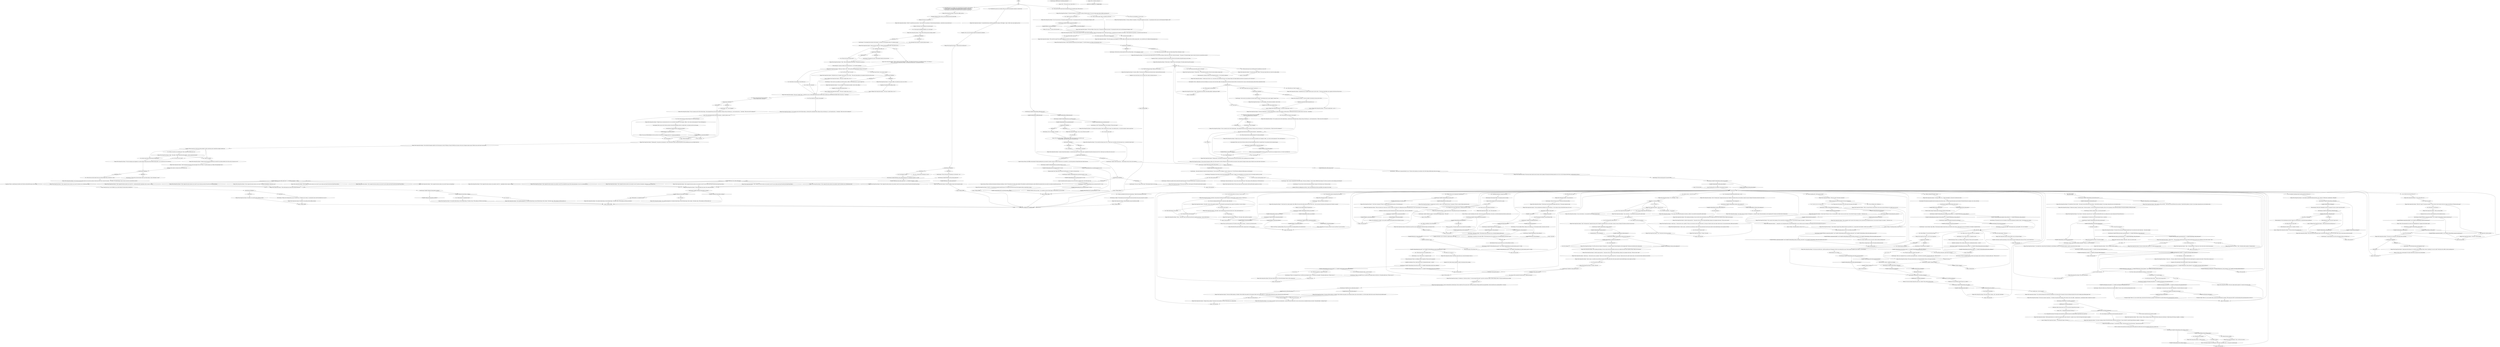 # WHIRLING F3 / KLAASJE TAPE LELY
# 5) heard tape / gonna hear tape
#6) Lely details
# ==================================================
digraph G {
	  0 [label="START"];
	  1 [label="input"];
	  2 [label="Klaasje (Miss Oranje Disco Dancer): \"Not really,\" she says with complete uninterest. \"I just think Lely's good enough. But go ahead. You look like you *want* to tell me.\""];
	  3 [label="Klaasje (Miss Oranje Disco Dancer): \"And the woman goes like...\" She points at the air with her sharp-nailed finger, picking out an imaginary tattoo-star. \"'What was this, baby?'\""];
	  4 [label="Kim Kitsuragi: Variable[\"XP.detect_compromized_skillset\"]"];
	  5 [label="Variable[\"XP.detect_compromized_skillset\"]", shape=diamond];
	  6 [label="!(Variable[\"XP.detect_compromized_skillset\"])", shape=diamond];
	  7 [label="Kim Kitsuragi: \"This means his race was Occidental, which fits the statements of another witness,\" the lieutenant says, pleased."];
	  8 [label="Kim Kitsuragi: Variable[\"whirling.klaasje_oranjese_literatur\"]"];
	  9 [label="Variable[\"whirling.klaasje_oranjese_literatur\"]", shape=diamond];
	  10 [label="!(Variable[\"whirling.klaasje_oranjese_literatur\"])", shape=diamond];
	  11 [label="Kim Kitsuragi: Variable[\"XP.detect_compromized_skillset\"]"];
	  12 [label="Variable[\"XP.detect_compromized_skillset\"]", shape=diamond];
	  13 [label="!(Variable[\"XP.detect_compromized_skillset\"])", shape=diamond];
	  14 [label="Jump to: [lely main hub]"];
	  15 [label="You: \"I'm... in the process of listening to it, miss.\""];
	  16 [label="Jump to: [Klaasje MAIN]"];
	  17 [label="Kim Kitsuragi: IsKimHere()"];
	  18 [label="IsKimHere()", shape=diamond];
	  19 [label="!(IsKimHere())", shape=diamond];
	  20 [label="Kim Kitsuragi: \"I don't see how your problems are relevant right now, officer,\" the lieutenant says in a quick, clipped tone."];
	  21 [label="Encyclopedia: There's more to this. She has an index in her head of pathologies and how to exploit them. I can almost see her turn the pages."];
	  22 [label="Kim Kitsuragi: ...then tears out a page and hands it to you. \"We have a few questions you can help us with. A few things a field autopsy alone can't answer.\""];
	  23 [label="Kim Kitsuragi: \"The questions I have assume *some* kind of foreknowledge on our part. I suggest we go and perform it now and return once we've brought ourselves up to date.\""];
	  24 [label="Esprit de Corps: Where in the GRIH is the lieutenant? Possibly speeding from one terminal to another in glorious solitude? Wherever he is, you need him -- your other questions will make little sense without him here."];
	  25 [label="Kim Kitsuragi: \"It isn't. Police work is a *cooperative* sport.\""];
	  26 [label="Physical Instrument: There is no challenge without competition. There must be an opponent."];
	  27 [label="Kim Kitsuragi: Variable[\"whirling.klaasje_rhet_soldier\"]"];
	  28 [label="Variable[\"whirling.klaasje_rhet_soldier\"]", shape=diamond];
	  29 [label="!(Variable[\"whirling.klaasje_rhet_soldier\"])", shape=diamond];
	  30 [label="Klaasje (Miss Oranje Disco Dancer): She shivers slightly."];
	  31 [label="Klaasje (Miss Oranje Disco Dancer): \"And now he's...\" Her gaze drifts toward the yard, but she catches herself and her eyes fix on her reflection in the window instead. \"Yeah.\""];
	  32 [label="Kim Kitsuragi: Variable[\"yard.hanged_result_fuckty\"]"];
	  33 [label="Variable[\"yard.hanged_result_fuckty\"]", shape=diamond];
	  34 [label="!(Variable[\"yard.hanged_result_fuckty\"])", shape=diamond];
	  35 [label="You: \"It was a map of his service history?\""];
	  36 [label="You: Shake your head."];
	  37 [label="Electrochemistry: Yeah, you got the *magic touch*..."];
	  38 [label="Volition: There. She momentarily lost control over Straight-Back-Guy! It appears that she feels *guilty*."];
	  39 [label="Kim Kitsuragi: Variable[\"whirling.klaasje_volition_guilty\"]"];
	  40 [label="Variable[\"whirling.klaasje_volition_guilty\"]", shape=diamond];
	  41 [label="!(Variable[\"whirling.klaasje_volition_guilty\"])", shape=diamond];
	  42 [label="Klaasje (Miss Oranje Disco Dancer): \"Among many other things, yes. I could have done something. There's always *something* you can do, right?\" She looks into her coffee. \"Ask me something else.\""];
	  43 [label="You: \"No can do.\""];
	  44 [label="Jump to: [lely main hub]"];
	  45 [label="You: \"I have no time for tapes. There's a murderer on the loose!\""];
	  46 [label="You: \"You like this kind of stuff?\""];
	  47 [label="Kim Kitsuragi: Variable[\"XP.detect_compromized_skillset\"]"];
	  48 [label="Variable[\"XP.detect_compromized_skillset\"]", shape=diamond];
	  49 [label="!(Variable[\"XP.detect_compromized_skillset\"])", shape=diamond];
	  50 [label="You: \"You were the woman in this?\""];
	  51 [label="Half Light: She wouldn't, she doesn't have the Full Hoi in her."];
	  52 [label="Esprit de Corps: All right. Let's see where this is going."];
	  53 [label="Volition: You could blame her *a little*. It was a pretty straight forward question that she refused to answer."];
	  54 [label="Klaasje (Miss Oranje Disco Dancer): \"He wasn't *actually* there -- he didn't do a tour, or at least didn't tell me he did. Would've been overkill anyway. He lived his own little Co Hoi. It was in his... *everything*.\""];
	  55 [label="You: \"He did refer to the atrocities in South Safre, yes.\""];
	  56 [label="You: \"Something to that effect, yes.\""];
	  57 [label="Klaasje (Miss Oranje Disco Dancer): \"People who go to university know how to use words like *internalize* and *integrate*, officer... Now, what was that expression?\" She's still looking for it."];
	  58 [label="You: \"How old was he, miss?\""];
	  59 [label="Kim Kitsuragi: \"Miss,\" he says, turning back to the young woman. \"Excuse my colleague -- he has recently suffered brain damage. We will now go and do our duty cleaning up the deceased.\""];
	  60 [label="Klaasje (Miss Oranje Disco Dancer): \"Blue, light blue. They were like...\" She stops, her eyes half closed, then continues: \"Like little blue galaxies, you know. It was strange, seeing those eyes in his fucked up face...\""];
	  61 [label="You: \"Super dead.\""];
	  62 [label="Jump to: [Klaasje MAIN]"];
	  63 [label="Klaasje (Miss Oranje Disco Dancer): \"How?\" She leans back. \"Imagine him lying in bed, *freakish* musculature laid out on the sheets. Scarred, of course. Tattooed. The sheets are dirty for some reason.\""];
	  64 [label="Kim Kitsuragi: \"Go on.\""];
	  65 [label="Klaasje (Miss Oranje Disco Dancer): \"He was a blue-eyed boy with thick arms. From a small town. He was also *poor*, and the government of Oranje needed some people killed, so they turned him into a grotesque killer -- for money.\""];
	  66 [label="Shivers: The feeling dissipates, the cold passes. The woman's eyes follow yours -- to the piece of notebook paper."];
	  67 [label="Klaasje (Miss Oranje Disco Dancer): \"Quite a lot, yes.\""];
	  68 [label="You: \"There is something we have all forgotten.\""];
	  69 [label="Klaasje (Miss Oranje Disco Dancer): Her light brown eyes fix on yours, then disappear behind her bangs as she drops her chin."];
	  70 [label="Drama: That's a strange thing to suggest. The laedy iseth faere and juste!"];
	  71 [label="Klaasje (Miss Oranje Disco Dancer): \"Well, it's wrong. He had too many drinks to down and too many bad things to do. Couldn't tap out just yet.\""];
	  72 [label="Klaasje (Miss Oranje Disco Dancer): \"Good for you.\""];
	  73 [label="Klaasje (Miss Oranje Disco Dancer): \"Of course,\" she says quickly."];
	  74 [label="Klaasje (Miss Oranje Disco Dancer): \"Ah, another broken thing in a line of broken things.\" She takes a drag. \"Well, perhaps you'll find one somewhere.\""];
	  75 [label="You: \"A guy like that didn't scare you?\""];
	  76 [label="Suggestion: There is a small measure of pride in her about this. That she could comfort and quell the rage in such a being."];
	  77 [label="Klaasje (Miss Oranje Disco Dancer): \"No. We were too busy laying waste to our own nervous systems to direct any of the *fury* outward. He seemed...\" She pauses. \"He seemed happy, I guess. At ease. As much as a man like him could be.\""];
	  78 [label="You: \"Did he tell you he had actually *done* any of those things? Here in Martinaise, I mean.\""];
	  79 [label="Jump to: [Klaasje MAIN]"];
	  80 [label="Jump to: [Untitled hub]"];
	  81 [label="Kim Kitsuragi: Variable[\"whirling.klaasje_kim_not_present_for_lely\"] == true"];
	  82 [label="Variable[\"whirling.klaasje_kim_not_present_for_lely\"] == true", shape=diamond];
	  83 [label="!(Variable[\"whirling.klaasje_kim_not_present_for_lely\"] == true)", shape=diamond];
	  84 [label="Klaasje (Miss Oranje Disco Dancer): She blows a long column of smoke and watches it disperse overhead. After a moment, she says: \"Good for you.\""];
	  85 [label="Jump to: [lely main hub]"];
	  86 [label="You: \"Maybe he was wrong. Forget about it. Nothing miraculous is coming.\""];
	  87 [label="Klaasje (Miss Oranje Disco Dancer): \"May I suggest the stereo system in your room? It produces a raw, wall-piercing sound.\""];
	  88 [label="You: \"Those are the exact words he used.\""];
	  89 [label="Klaasje (Miss Oranje Disco Dancer): \"We're all scraping up any happiness we can find, officer. Going around with our little scouring sticks -- you, your first love, Mr. Co Hoi here...\""];
	  90 [label="Klaasje (Miss Oranje Disco Dancer): \"No. We were too busy laying waste our own nervous systems to direct any of the *fury* outward. He seemed...\" She thinks. \"He seemed happy, I guess. At ease. As much as a man like him could be.\""];
	  91 [label="You: \"No.\""];
	  92 [label="Klaasje (Miss Oranje Disco Dancer): \"He was like the Semenese conflict, the Co Hoi massacre, and the '36 famine in Yeesut all rolled into one person, then cast in Oranjese ceramic armour. Which he wore in bed *and* in the shower...\""];
	  93 [label="Jump to: [lelystad hub]"];
	  94 [label="Jump to: [lelystad hub]"];
	  95 [label="Kim Kitsuragi: \"That's too *pinball* for me. I just like to get autopsies right on the first try.\" He makes another note. \"Where were we?\""];
	  96 [label="Empathy: She doesn't mind this questioning. On the contrary, she enjoys thinking back to him now. This is a sort of wake for her."];
	  97 [label="Kim Kitsuragi: Variable[\"yard.hanged_age_fourty\"]"];
	  98 [label="Variable[\"yard.hanged_age_fourty\"]", shape=diamond];
	  99 [label="!(Variable[\"yard.hanged_age_fourty\"])", shape=diamond];
	  100 [label="Kim Kitsuragi: \"Forty-two? Are you sure? I would have had him above fifty...\""];
	  101 [label="Logic: What kind of man *was* he? Before you go, ask for details. She seems okay to talk about it."];
	  102 [label="You: \"Okay.\""];
	  103 [label="Klaasje (Miss Oranje Disco Dancer): \"No thank you.\" She does not take it. \"I've seen enough of him dead. I can tell you what they *meant* without looking at them.\" She pours herself some more coffee."];
	  104 [label="Klaasje (Miss Oranje Disco Dancer): \"Sure, waterways... It was mostly for showing off to chicks though.\""];
	  105 [label="Kim Kitsuragi: Variable[\"whirling.klaasje_sildenaphil_again\"]"];
	  106 [label="Variable[\"whirling.klaasje_sildenaphil_again\"]", shape=diamond];
	  107 [label="!(Variable[\"whirling.klaasje_sildenaphil_again\"])", shape=diamond];
	  108 [label="Kim Kitsuragi: \"It's quite expensive, miss. But we'll manage without your help for now.\""];
	  109 [label="Klaasje (Miss Oranje Disco Dancer): \"Cool.\" The woman nods."];
	  110 [label="Jump to: [lely main hub]"];
	  111 [label="You: Shake it off."];
	  112 [label="Jump to: [lely main hub]"];
	  113 [label="You: \"I'll ask one last time: Do you still deny that he assaulted you in any way?\""];
	  114 [label="Klaasje (Miss Oranje Disco Dancer): \"I think he said *whore* a lot... He said this wasn't Revachol. He said it was a fucking village with village elephants and that he was gonna do us all *Co Hoi-style*.\""];
	  115 [label="Encyclopedia: There's more to this. She has an index in her head of pathologies and how to exploit them. You can almost see her turning the pages."];
	  116 [label="Klaasje (Miss Oranje Disco Dancer): \"It's not a problem.\" She touches his shoulder. \"As for Co Hoi...\""];
	  117 [label="Jump to: [Klaasje (Miss Oranje Disco Dancer): \"\"He wasn't actually there -- not fr...\"]"];
	  118 [label="Kim Kitsuragi: Variable[\"whirling.klaasje_kim_not_present_for_lely\"] == true"];
	  119 [label="Variable[\"whirling.klaasje_kim_not_present_for_lely\"] == true", shape=diamond];
	  120 [label="!(Variable[\"whirling.klaasje_kim_not_present_for_lely\"] == true)", shape=diamond];
	  121 [label="Klaasje (Miss Oranje Disco Dancer): \"Yes?\" She looks at the note in your hand."];
	  122 [label="Klaasje (Miss Oranje Disco Dancer): \"Not really.\" Curls of smoke leave her mouth with each word. \"Lely's good enough for me.\""];
	  123 [label="You: \"Ellis. Ellis Kortenaer was his name.\""];
	  124 [label="Conceptualization: Is this Oranjese lit?"];
	  125 [label="Empathy: This does not surprise her."];
	  126 [label="Kim Kitsuragi: IsTHCPresent(\"revacholian_nationhood\")"];
	  127 [label="IsTHCPresent(\"revacholian_nationhood\")", shape=diamond];
	  128 [label="!(IsTHCPresent(\"revacholian_nationhood\"))", shape=diamond];
	  129 [label="Perception (Hearing): With a soft ring, as the porcelain meets the metal table."];
	  130 [label="Kim Kitsuragi: \"Thank you for clearing that up, miss.\" He turns to you. \"Whenever you're ready -- I'm interested to hear what Titus Hardie has to say now.\""];
	  131 [label="Jump to: [lely main hub]"];
	  132 [label="Jump to: [lely main hub]"];
	  133 [label="Klaasje (Miss Oranje Disco Dancer): \"May I suggest the stereo system in your room? It's... uncharacteristically unapologetic when it comes to volume.\""];
	  134 [label="Klaasje (Miss Oranje Disco Dancer): \"Oh no, I'm pretty sure he *did* all those things -- then integrated them into his idea of normalcy. To keep on living. Until they just... sort of turned into his...\" She thinks. \"What's the word I'm looking for?\""];
	  135 [label="Kim Kitsuragi: \"Did he tell you he had actually *done* any of those things -- here in Martinaise, I mean?\""];
	  136 [label="You: \"Yes. The word *whore* was used.\""];
	  137 [label="Kim Kitsuragi: \"The phrase was used.\" The lieutenant checks his notes and nods."];
	  138 [label="You: \"Do you think he was trying to scare people?\""];
	  139 [label="Klaasje (Miss Oranje Disco Dancer): The young woman nods in silent approval. Then feeds herself another cigarette."];
	  140 [label="You: \"Hold on, Kim. I did not know this was a competition.\""];
	  141 [label="Klaasje (Miss Oranje Disco Dancer): \"Yes. *Severe*.\" She seems to enjoy the word. \"It made him look like half his face was cracking away in some strange smile. That and those eyes...\""];
	  142 [label="Kim Kitsuragi: Variable[\"yard.hanged_hair_stroked\"]  or  Variable[\"yard.hanged_added_brilliantine\"]"];
	  143 [label="Variable[\"yard.hanged_hair_stroked\"]  or  Variable[\"yard.hanged_added_brilliantine\"]", shape=diamond];
	  144 [label="!(Variable[\"yard.hanged_hair_stroked\"]  or  Variable[\"yard.hanged_added_brilliantine\"])", shape=diamond];
	  145 [label="Jump to: [lely main hub]"];
	  146 [label="You: \"It came to me in an *occult vision*.\""];
	  147 [label="Jump to: [lely main hub]"];
	  148 [label="You: \"I think I can rely on your honesty.\""];
	  149 [label="Kim Kitsuragi: \"Did he tell you he had actually *done* any of those things -- here in Martinaise, I mean?\""];
	  150 [label="Kim Kitsuragi: IsKimHere()"];
	  151 [label="IsKimHere()", shape=diamond];
	  152 [label="!(IsKimHere())", shape=diamond];
	  153 [label="You: \"Why'd he say things like that? Was he bragging?\"\n\"Why'd he say things like that? Machismo?\""];
	  154 [label="Suggestion: She clearly enjoyed saying that to you."];
	  155 [label="Klaasje (Miss Oranje Disco Dancer): \"Hm? Oh -- I'm guessing your partner should be here too?\" She taps the ash from the end of her cigarette while you stand there in silence."];
	  156 [label="You: \"You mentioned he liked showing off his tattoos -- how?\""];
	  157 [label="Klaasje (Miss Oranje Disco Dancer): \"Oh yeah.\" She nods."];
	  158 [label="Kim Kitsuragi: IsTHCPresent(\"revacholian_nationhood\")"];
	  159 [label="Klaasje (Miss Oranje Disco Dancer): She takes a very small sip of her coffee and smiles."];
	  160 [label="You: \"Hold on, he said he was *mentally done*. That's sounds like a broken man to me.\""];
	  161 [label="You: \"Just looking for a player.\""];
	  162 [label="Klaasje (Miss Oranje Disco Dancer): \"May I suggest the stereo system in your room? I'm sure it plays more than OO and the Sad Small Church Band...\""];
	  163 [label="You: \"Co Hoi *was* mentioned.\""];
	  164 [label="Kim Kitsuragi: IsKimHere()"];
	  165 [label="IsKimHere()", shape=diamond];
	  166 [label="!(IsKimHere())", shape=diamond];
	  167 [label="lely main hub"];
	  168 [label="Klaasje (Miss Oranje Disco Dancer): \"In Oranje, officer. It's a... I think *municipality* is the term? A nowhere-town there.\""];
	  169 [label="Jump to: [Klaasje MAIN]"];
	  170 [label="You: \"It's still about getting hits, right? And not missing?\""];
	  171 [label="Klaasje (Miss Oranje Disco Dancer): The young woman is smiling -- still -- about their *bad habits*."];
	  172 [label="Kim Kitsuragi: \"It isn't. Police work is a *cooperative* sport.\""];
	  173 [label="Klaasje (Miss Oranje Disco Dancer): \"Yeah.\" She lights another cigarette."];
	  174 [label="You: \"Kim, I said to put the brilliantine on the form -- do I get a point?\""];
	  175 [label="You: \"Let's get to the rest.\""];
	  176 [label="You: Don't interrupt."];
	  177 [label="You: \"You were the woman in this?\""];
	  178 [label="Klaasje (Miss Oranje Disco Dancer): \"He went to Killer Academy in Vredefort. Then he killed some people on the Semenine islands. And on other islands too -- all of the islands. After this he came to Revachol and got killed himself.\""];
	  179 [label="Shivers: A column of air encircles her, brushing gently on the metallic silver fabric that covers her shoulders and her long, slender arms..."];
	  180 [label="Klaasje (Miss Oranje Disco Dancer): \"They're not hard core *in that way* is what I'm trying to say. What are we talking about anyway? This politics shit is *a lot* in the morning. *Is* it even morning?\""];
	  181 [label="You: \"No can do.\""];
	  182 [label="Klaasje (Miss Oranje Disco Dancer): \"That's about it, I think. It's not a very long tape.\" She takes another drag of her cigarette."];
	  183 [label="You: \"Can you say any more about what's on the tape?\""];
	  184 [label="You: \"That'll be all about the tape. Thank you for your time.\""];
	  185 [label="Klaasje (Miss Oranje Disco Dancer): \"Running joke. I was gonna say running joke -- and that tape didn't even get the good bits. Lely's punchlines got way, way funkier.\""];
	  186 [label="Klaasje (Miss Oranje Disco Dancer): \"He liked the way it *sounded* when he said it. As for Co Hoi...\" The young woman lights a new cigarette with the butt of her old one."];
	  187 [label="Klaasje (Miss Oranje Disco Dancer): \"He was like the Semenese conflict, the Co Hoi massacre, and the '36 famine in Yeesut all rolled into one person, then encased in Oranjese ceramic armour. Which he wore in bed *and* in the shower...\""];
	  188 [label="You: \"Persona?\""];
	  189 [label="Klaasje (Miss Oranje Disco Dancer): \"Mhm.\" She looks down at her feet, still smiling slightly. \"Anything else, officer?\""];
	  190 [label="Untitled hub (02)"];
	  191 [label="Klaasje (Miss Oranje Disco Dancer): \"Hmh...\" She doesn't smile. She taps the ash from her cigarette and shrugs. \"Sounds oddly feminine...\""];
	  192 [label="Klaasje (Miss Oranje Disco Dancer): \"Is the Union *communist*? They're a couple of shades pinker than that, no? Social democrats.\""];
	  193 [label="You: \"From way out in the northwest. He told me.\""];
	  194 [label="Kim Kitsuragi: IsKimHere()"];
	  195 [label="IsKimHere()", shape=diamond];
	  196 [label="!(IsKimHere())", shape=diamond];
	  197 [label="Klaasje (Miss Oranje Disco Dancer): \"Mine unfortunately only comes with a mimsy little radio.\""];
	  198 [label="Klaasje (Miss Oranje Disco Dancer): \"May I suggest the stereo system in your partner's room? It's... unapologetic when it comes to volume.\""];
	  199 [label="You: \"You like this kind of stuff?\""];
	  200 [label="Klaasje (Miss Oranje Disco Dancer): \"No, I'm pretty sure he *did* all those things -- and then had to internalize them to keep on living. Until they just... sort of turned into his...\" She thinks. \"What's the word I'm looking for?\""];
	  201 [label="Kim Kitsuragi: \"You won't have to look at that sight much longer, I promise. We will return soon.\" He turns to leave."];
	  202 [label="Authority: There is no talking him out of this -- and no, the incident has not had a good effect on his opinion of you either."];
	  203 [label="Kim Kitsuragi: \"All right, but quickly. She has endured that sight long enough.\" He nods toward the yard. \"It's time for us to do our duty.\""];
	  204 [label="Klaasje (Miss Oranje Disco Dancer): Her eyes follow yours on the piece of paper."];
	  205 [label="You: No need to get political."];
	  206 [label="Drama: He's lying."];
	  207 [label="You: Keep it to yourself."];
	  208 [label="Klaasje (Miss Oranje Disco Dancer): \"Of course. He was the most strangely beautiful man I've ever been with. And I mean that...\" She shivers slightly."];
	  209 [label="Perception (Sight): There it is, in your rushed writing --right where the lieutenant is pointing: \"PIGS gonna have SEX.\"You should really get this questioning back on track now."];
	  210 [label="Kim Kitsuragi: \"Okay. Sure. Here you go. What else are we missing, officer?\" he asks, trying to get the questioning back on track."];
	  211 [label="Klaasje (Miss Oranje Disco Dancer): The young woman nods."];
	  212 [label="Kim Kitsuragi: Variable[\"whirling.klaasje_concept_is_this_oranjese_lit\"]"];
	  213 [label="Variable[\"whirling.klaasje_concept_is_this_oranjese_lit\"]", shape=diamond];
	  214 [label="!(Variable[\"whirling.klaasje_concept_is_this_oranjese_lit\"])", shape=diamond];
	  215 [label="Klaasje (Miss Oranje Disco Dancer): \"And so it goes -- star after star, port after port, third world country after third world country. And he's done horrible things in every single one of them.\""];
	  216 [label="Kim Kitsuragi: Variable[\"whirling.klaasje_shivers_klaasje_column\"]"];
	  217 [label="Variable[\"whirling.klaasje_shivers_klaasje_column\"]", shape=diamond];
	  218 [label="!(Variable[\"whirling.klaasje_shivers_klaasje_column\"])", shape=diamond];
	  219 [label="Electrochemistry: Because you're a *scientist*, of course."];
	  220 [label="Klaasje (Miss Oranje Disco Dancer): Coolly, gracefully, she pours herself more coffee."];
	  221 [label="Kim Kitsuragi: Variable[\"whirling.klaasje_rhetoric_not_avoiding\"]"];
	  222 [label="Variable[\"whirling.klaasje_rhetoric_not_avoiding\"]", shape=diamond];
	  223 [label="!(Variable[\"whirling.klaasje_rhetoric_not_avoiding\"])", shape=diamond];
	  224 [label="Esprit de Corps: There is a little slip of questions that keeps everything in *order*. The questions are inside a blue notebook. The notebook is inside the lieutenant's pocket. Before the questions leave your mouth, you realize he should be here for this."];
	  225 [label="Kim Kitsuragi: Variable[\"whirling.klaasje_electrochem_shared_bad_habits\"]"];
	  226 [label="Variable[\"whirling.klaasje_electrochem_shared_bad_habits\"]", shape=diamond];
	  227 [label="!(Variable[\"whirling.klaasje_electrochem_shared_bad_habits\"])", shape=diamond];
	  228 [label="Klaasje (Miss Oranje Disco Dancer): \"You haven't listened to it?\" She blows a column of smoke in the air. \"You sure you don't want to hear it before questioning me?\""];
	  229 [label="You: \"Why did he say *whore* so much?\""];
	  230 [label="Volition: You can trust Pillar-Bookhead, by the way. As far as I can tell, he's not singing to her tune... the *only* one besides me."];
	  231 [label="Jump to: [You: \"\"Titus says he's got a tape where t...\"]"];
	  232 [label="Jump to: [lely main hub]"];
	  233 [label="You: \"Is this Oranjese lit?\""];
	  234 [label="Klaasje (Miss Oranje Disco Dancer): \"What does that recording say?\""];
	  235 [label="Kim Kitsuragi: IsKimHere()"];
	  236 [label="IsKimHere()", shape=diamond];
	  237 [label="!(IsKimHere())", shape=diamond];
	  238 [label="You: \"And you spent time with this person? Romantically?\""];
	  239 [label="Klaasje (Miss Oranje Disco Dancer): \"It's not a problem.\" She touches his shoulder. \"As for Co Hoi, officers...\""];
	  240 [label="Kim Kitsuragi: \"Yes -- was he bragging?\""];
	  241 [label="Logic: She's quite observant about the human character -- trained to observe, even..."];
	  242 [label="You: \"Persona?\""];
	  243 [label="You: \"I think we're finished with this line of questioning.\" (Hand the lieutenant back his notes.)"];
	  244 [label="You: \"We ordered a toxicology report. Any idea what that will show us?\""];
	  245 [label="You: \"No, I want to ask the questions *now*.\""];
	  246 [label="lelystad hub"];
	  247 [label="Drama: He's lying."];
	  248 [label="You: \"Did that bring you together?\""];
	  249 [label="Kim Kitsuragi: \"That's too *pinball* for me, I just like to get autopsies right on the first try.\" He makes another note. \"Where were we?\""];
	  250 [label="Physical Instrument: There is no challenge without competition. There must be an opponent."];
	  251 [label="Electrochemistry: It's clear she was very much attracted to him -- and still is."];
	  252 [label="You: \"What did it represent --  do you know?\""];
	  253 [label="Klaasje (Miss Oranje Disco Dancer): \"It was a map. Of his life and the places he visited as a soldier. It was mostly for showing off to chicks though.\""];
	  254 [label="Klaasje (Miss Oranje Disco Dancer): \"He's smoking and drinking, of course. And his chest and shoulders and arms are studded with stars. Tens, hundreds of them. Maybe even thousands.\""];
	  255 [label="Kim Kitsuragi: CheckItem(\"instant_photo_tattoos\")"];
	  256 [label="CheckItem(\"instant_photo_tattoos\")", shape=diamond];
	  257 [label="!(CheckItem(\"instant_photo_tattoos\"))", shape=diamond];
	  258 [label="Klaasje (Miss Oranje Disco Dancer): \"It *is* when you're high. It can be very exciting then -- you have the tools to deal with it. It's not a very nice story to remember when you're sober.\" She smiles faintly. \"A change of topic?\""];
	  259 [label="Klaasje (Miss Oranje Disco Dancer): \"Occult vision? Of course. I do not -- for one moment -- think it wasn't an occult vision. I do not doubt *the signs*, but maybe...\" She draws it out..."];
	  260 [label="Rhetoric: Is she avoiding anything? Technically not."];
	  261 [label="Klaasje (Miss Oranje Disco Dancer): \"Ah, something happened to it? Another broken thing in a line of broken things. Quite a shame.\" She takes a drag. \"Well, perhaps you'll find another one.\""];
	  262 [label="Klaasje (Miss Oranje Disco Dancer): \"Yes, he said his real name wasn't *his*. I tried to pry it out of him, but he never gave it up -- no matter how hard I tried.\""];
	  263 [label="You: \"Coping mechanism?\""];
	  264 [label="You: \"Did you learn this from studying Oranjese lit? Sounds psychological.\""];
	  265 [label="Reaction Speed: Wait! Where's Kim? The man with all the notes -- he *needs* to be here for this."];
	  266 [label="Kim Kitsuragi: Variable[\"whirling.klaasje_concept_is_this_oranjese_lit\"]"];
	  267 [label="Variable[\"whirling.klaasje_concept_is_this_oranjese_lit\"]", shape=diamond];
	  268 [label="!(Variable[\"whirling.klaasje_concept_is_this_oranjese_lit\"])", shape=diamond];
	  269 [label="Composure: She understands what autopsies entail. It doesn't get her off-balance."];
	  270 [label="Jump to: [lely main hub]"];
	  271 [label="Klaasje (Miss Oranje Disco Dancer): \"Mmm. Where did they get this recording, exactly?\""];
	  272 [label="Kim Kitsuragi: \"A nickname?\""];
	  273 [label="You: \"I have other questions first.\""];
	  274 [label="Hand/Eye Coordination: This is clearly a sport for him. Something like archery -- or darts?"];
	  275 [label="Jump to: [age hub]"];
	  276 [label="You: \"Dead.\""];
	  277 [label="Jump to: [Klaasje (Miss Oranje Disco Dancer): \"\"How much does that toxicology repo...\"]"];
	  278 [label="Klaasje (Miss Oranje Disco Dancer): \"That's not funny, officer.\""];
	  279 [label="You: \"Unfortunately, it is completely busted.\""];
	  280 [label="Klaasje (Miss Oranje Disco Dancer): \"Of course, officer. No time to lose.\" She taps her cigarette as she nods. \"I'm guessing he tried to give you the Doorgunner Megamix, yeah?\""];
	  281 [label="Klaasje (Miss Oranje Disco Dancer): \"They've got him saying he'd like to rape and kill. Do Revachol *Soldier of the Apocalypse*-style. It really upset the boys.\" Ash falls from her cigarette as she shrugs. \"I never said he was a good man -- only that he wasn't bad to me.\""];
	  282 [label="Klaasje (Miss Oranje Disco Dancer): \"Any time, officer.\" She removes her cigarette from between her lips. Smoke trails from her mouth."];
	  283 [label="Klaasje (Miss Oranje Disco Dancer): \"Oh no, I'm pretty sure he *did* terrible things -- then integrated them into his idea of normalcy. To keep on living. Until they just... sort of turned into his... What's the word I'm looking for?\""];
	  284 [label="You: \"Do you think he was trying to scare people?\""];
	  285 [label="Jump to: [Untitled hub]"];
	  286 [label="Jump to: [lely main hub]"];
	  287 [label="Untitled hub"];
	  288 [label="You: \"I bet you're playing aloof because you wanna know really, really bad.\""];
	  289 [label="You: Don't interrupt."];
	  290 [label="Klaasje (Miss Oranje Disco Dancer): \"And so it goes -- star after star, port after port, third world country after third world country. And he's done horrible things in every single one of them.\""];
	  291 [label="Inland Empire: The last missing pieces of a puzzle of flesh."];
	  292 [label="Kim Kitsuragi: IsKimHere()"];
	  293 [label="IsKimHere()", shape=diamond];
	  294 [label="!(IsKimHere())", shape=diamond];
	  295 [label="Klaasje (Miss Oranje Disco Dancer): \"A moment ago it was love... And, no, I don't think the Union is *communist*. They're a couple of shades pinker than that.\""];
	  296 [label="Kim Kitsuragi: \"Another *fantastic* moment,\" the lieutenant grudgingly admits. \"What next?\""];
	  297 [label="Klaasje (Miss Oranje Disco Dancer): \"May I suggest the stereo system in your partner's room? If it can handle the songs of the coming Apocalypse, I'm sure it can handle this too.\""];
	  298 [label="Empathy: She is not at all worried the tape will contradict her statement."];
	  299 [label="Suggestion: She clearly enjoys siding with you."];
	  300 [label="Kim Kitsuragi: IsKimHere()"];
	  301 [label="IsKimHere()", shape=diamond];
	  302 [label="!(IsKimHere())", shape=diamond];
	  303 [label="Kim Kitsuragi: Variable[\"XP.detect_compromized_skillset\"]"];
	  304 [label="Variable[\"XP.detect_compromized_skillset\"]", shape=diamond];
	  305 [label="!(Variable[\"XP.detect_compromized_skillset\"])", shape=diamond];
	  306 [label="Suggestion: There is a small measure of pride in her. That she could quell the rage in such a being."];
	  307 [label="Klaasje (Miss Oranje Disco Dancer): \"Actually, officer, I didn't know his name. I just called him Lely.\"\n\"Actually, officer, I didn't know his name. I just called him Lely.\" "];
	  308 [label="You: \"Something miraculous is coming. He told me.\""];
	  309 [label="Kim Kitsuragi: \"Excuse the delay, miss,\" he says with a nod toward the yard. \"This situation will be addressed now. We'll be back soon.\""];
	  310 [label="Electrochemistry: Sex, alcohol..."];
	  311 [label="Kim Kitsuragi: IsTHCPresent(\"revacholian_nationhood\")"];
	  312 [label="IsTHCPresent(\"revacholian_nationhood\")", shape=diamond];
	  313 [label="!(IsTHCPresent(\"revacholian_nationhood\"))", shape=diamond];
	  314 [label="Kim Kitsuragi: Variable[\"whirling.klaasje_kim_sports\"]  and  Variable[\"whirling.klaasje_saw_sports_branch_in_race\"] == false"];
	  315 [label="Variable[\"whirling.klaasje_kim_sports\"]  and  Variable[\"whirling.klaasje_saw_sports_branch_in_race\"] == false", shape=diamond];
	  316 [label="!(Variable[\"whirling.klaasje_kim_sports\"]  and  Variable[\"whirling.klaasje_saw_sports_branch_in_race\"] == false)", shape=diamond];
	  317 [label="You: Better not to mention it..."];
	  318 [label="You: \"But I put it down, there...\" (Point to the red autopsy slip.)"];
	  319 [label="You: What is Sildenaphil?"];
	  320 [label="You: Thanks."];
	  321 [label="You: \"What do you mean?\""];
	  322 [label="Kim Kitsuragi: Variable[\"whirling.klaasjenick_apocalypse\"]"];
	  323 [label="Variable[\"whirling.klaasjenick_apocalypse\"]", shape=diamond];
	  324 [label="!(Variable[\"whirling.klaasjenick_apocalypse\"])", shape=diamond];
	  325 [label="Kim Kitsuragi: \"Do you feel guilty about what happened to him?\""];
	  326 [label="Klaasje (Miss Oranje Disco Dancer): \"Why would I be scared? Your mother probably never told you this, but girls are *evil*.\""];
	  327 [label="Klaasje (Miss Oranje Disco Dancer): \"He went to Killer Academy in Vredefort. Then he killed some people on the Semenine islands. And on other islands too -- all of the islands. After this he came to Revachol and got killed himself.\""];
	  328 [label="Klaasje (Miss Oranje Disco Dancer): \"True -- it did *not* love him.\""];
	  329 [label="Volition: This is one of her manoeuvres. The others are fast asleep, as always... it's hard to say what the truth is."];
	  330 [label="Kim Kitsuragi: Variable[\"XP.determine_victims_age\"]  or  Variable[\"XP.determine_victims_ethnicity\"]  and  Variable[\"yard.hanged_added_brilliantine\"]"];
	  331 [label="Variable[\"XP.determine_victims_age\"]  or  Variable[\"XP.determine_victims_ethnicity\"]  and  Variable[\"yard.hanged_added_brilliantine\"]", shape=diamond];
	  332 [label="!(Variable[\"XP.determine_victims_age\"]  or  Variable[\"XP.determine_victims_ethnicity\"]  and  Variable[\"yard.hanged_added_brilliantine\"])", shape=diamond];
	  333 [label="Klaasje (Miss Oranje Disco Dancer): \"Woob-woob-wob-wob.\" She performs the music of a descending tuba."];
	  334 [label="Jump to: [You: \"Look her in the eye.\"]"];
	  335 [label="Klaasje (Miss Oranje Disco Dancer): \"May I suggest the stereo system in your room? It produces a stratospheric, bedazzling sound.\""];
	  336 [label="Kim Kitsuragi: \"It's intercepted radio chatter of the deceased -- recorded via a de-encryption station. It's authentic enough.\""];
	  337 [label="You: \"Why say things like that? Was he bragging?\"\n\"Why say things like that? Machismo?\""];
	  338 [label="Electrochemistry: A memory surfaces in her tired neocortex -- it's not entirely unpleasant."];
	  339 [label="Klaasje (Miss Oranje Disco Dancer): \"He liked the way it *sounded* when he said it. As to Co Hoi...\" The young woman lights a new cigarette with the butt of her old one."];
	  340 [label="You: \"Could it be love that *did him in*?\""];
	  341 [label="Kim Kitsuragi: \"You were right, officer.\" The lieutenant nods, sportsmanlike. \"He *was* Occidental.\""];
	  343 [label="You: Let it be."];
	  344 [label="Klaasje (Miss Oranje Disco Dancer): The young woman looks at you, then the lieutenant, then you. She enjoys the silence."];
	  345 [label="You: (Look at the autopsy paper.) \"Moving on...\""];
	  346 [label="Klaasje (Miss Oranje Disco Dancer): \"No, there is nothing on Mundi. The Old Old World is dead and we both knew it. Come to think of it, maybe Oranje did bring us together -- in loathing.\""];
	  347 [label="Pain Threshold: Points are good. Have one, you old dog! Before we all die..."];
	  348 [label="Klaasje (Miss Oranje Disco Dancer): \"Yeah...\" She smiles bitterly. \"I'll get over it. Once I don't have to look at him anymore.\""];
	  349 [label="Klaasje (Miss Oranje Disco Dancer): \"And the woman goes like...\" She points at the air with her sharp-nailed finger, picking out an imaginary tattoo-star. \"'What was *this*, baby?'\""];
	  350 [label="Klaasje (Miss Oranje Disco Dancer): \"What *do* I mean?\" She raises an eyebrow. \"I have no idea. I don't even know what *you* mean. Love did him in? What does that mean?\""];
	  351 [label="Klaasje (Miss Oranje Disco Dancer): \"I don't think he *enjoyed* dying, officer. He had too much left to do -- too many third world conflicts. Couldn't tap out just yet.\""];
	  352 [label="Kim Kitsuragi: Variable[\"whirling.orb_tape_player_is_broken\"]"];
	  353 [label="Variable[\"whirling.orb_tape_player_is_broken\"]", shape=diamond];
	  354 [label="!(Variable[\"whirling.orb_tape_player_is_broken\"])", shape=diamond];
	  355 [label="Kim Kitsuragi: Variable[\"XP.detect_compromized_skillset\"]  and  Variable[\"whirling.klaasje_drama_everything_a_okay_here\"]  and  Variable[\"whirling.klaasje_volition_dont_explain_enjoy_hunch\"]"];
	  356 [label="Variable[\"XP.detect_compromized_skillset\"]  and  Variable[\"whirling.klaasje_drama_everything_a_okay_here\"]  and  Variable[\"whirling.klaasje_volition_dont_explain_enjoy_hunch\"]", shape=diamond];
	  357 [label="!(Variable[\"XP.detect_compromized_skillset\"]  and  Variable[\"whirling.klaasje_drama_everything_a_okay_here\"]  and  Variable[\"whirling.klaasje_volition_dont_explain_enjoy_hunch\"])", shape=diamond];
	  358 [label="Untitled hub"];
	  359 [label="Klaasje (Miss Oranje Disco Dancer): \"He wasn't actually there -- not from what he told me, at least. But he might as well have been. I could see he'd lived his own little Co Hoi. It was in his... *everything*.\""];
	  360 [label="Volition: Oh, come on -- you know better than that!"];
	  361 [label="Logic: You should record her responses, but you do not have a notebook. Kim, on the other hand, does."];
	  362 [label="You: \"Revachol chooses carefully.\""];
	  363 [label="Untitled hub (04)"];
	  364 [label="Klaasje (Miss Oranje Disco Dancer): She takes a very small sip of her coffee and smiles."];
	  365 [label="Empathy: When he said he was *done* and *done mentally* it didn't sound like a joke. Sounded like a deeply troubled man."];
	  366 [label="Kim Kitsuragi: Variable[\"tc.klaasje_oranjese\"]"];
	  367 [label="Variable[\"tc.klaasje_oranjese\"]", shape=diamond];
	  368 [label="!(Variable[\"tc.klaasje_oranjese\"])", shape=diamond];
	  369 [label="Jump to: [lely main hub]"];
	  370 [label="Klaasje (Miss Oranje Disco Dancer): \"Yeah.\" She lights another cigarette. \"Extremely dead.\""];
	  371 [label="You: \"Titus Hardie gave me a recording. On it, the deceased says he intends to rape someone.\"\n\"We have listened to the recording. The deceased states he intends to commit rape.\"\n\"Titus Hardie gave us a recording where the deceased states his intention to commit rape.\"\n\"I have listened to the recording. The deceased states his intention to commit rape.\""];
	  372 [label="Klaasje (Miss Oranje Disco Dancer): \"Had I the physical robustness and social support I'd be *in* Co Hoi, *I* would be tearing it up *Soldier of the Apocalypse*-style...\""];
	  373 [label="Kim Kitsuragi: IsKimHere()"];
	  374 [label="IsKimHere()", shape=diamond];
	  375 [label="!(IsKimHere())", shape=diamond];
	  376 [label="You: \"His eye colour?\"\n\"His eyes were blue?\""];
	  377 [label="Electrochemistry: Speed -- probably also sildenafil."];
	  378 [label="Klaasje (Miss Oranje Disco Dancer): \"I love Revachol, though.\" She looks around, the wind in her hair. \"I hope she loves me too.\""];
	  379 [label="Jump to: [Klaasje (Miss Oranje Disco Dancer): \"\"I love Revachol, though.\" She look...\"]"];
	  380 [label="Jump to: [lely main hub]"];
	  381 [label="Klaasje (Miss Oranje Disco Dancer): \"Why do you ask?\" She seems unsurprised."];
	  382 [label="Klaasje (Miss Oranje Disco Dancer): \"Sure. You can trust me.\" She taps her cigarette as she nods. \"I'm guessing he tried to give you the Doorgunner Megamix, yeah?\""];
	  383 [label="Klaasje (Miss Oranje Disco Dancer): \"People who go to the University know how to use words like *internalize* and *integrate*, officer... now what was that expression?\" She's still looking for it."];
	  384 [label="Kim Kitsuragi: IsKimHere()"];
	  385 [label="IsKimHere()", shape=diamond];
	  386 [label="!(IsKimHere())", shape=diamond];
	  387 [label="Kim Kitsuragi: The lieutenant blinks -- his expression does not change."];
	  388 [label="Drama: What? Huh? The truth? All the world's a stage! Aren't we *all* just actors?"];
	  389 [label="Kim Kitsuragi: Variable[\"whirling.klaasje_kim_changed_victims_ethnicity\"]  or  Variable[\"XP.determine_victims_ethnicity\"]"];
	  390 [label="Variable[\"whirling.klaasje_kim_changed_victims_ethnicity\"]  or  Variable[\"XP.determine_victims_ethnicity\"]", shape=diamond];
	  391 [label="!(Variable[\"whirling.klaasje_kim_changed_victims_ethnicity\"]  or  Variable[\"XP.determine_victims_ethnicity\"])", shape=diamond];
	  392 [label="Klaasje (Miss Oranje Disco Dancer): \"May I suggest the stereo system in your room? I'm sure it plays more than OO and the Sad Small Church Band...\""];
	  393 [label="Klaasje (Miss Oranje Disco Dancer): \"Running joke. I was gonna say running joke -- and it sounds like you didn't even get the good bits. Lely's punchlines got way, way funkier than that.\""];
	  394 [label="Volition: You can trust Pillar-Bookhead, by the way. As far as I can tell, he's not singing to her tune... the *only* one besides me."];
	  395 [label="Klaasje (Miss Oranje Disco Dancer): \"I guess. He came from Lelystad -- it's short for that. And it was his *army name*, apparently. He said his real name wasn't *his*. I tried to pry it out of him, but it was no use.\""];
	  396 [label="Jump to: [Klaasje MAIN]"];
	  397 [label="You: \"Do you feel guilty?\""];
	  398 [label="You: \"He had a tattoo -- what did it mean?\""];
	  399 [label="You: \"Okay, let's go.\""];
	  400 [label="Kim Kitsuragi: \"Did that bring you together?\""];
	  401 [label="Klaasje (Miss Oranje Disco Dancer): \"No, he left the National Service after they taught him to do what he did on Semenine. He wasn't the flag-waving kind. He was the *making money killing people* kind.\""];
	  402 [label="Jump to: [lely main hub]"];
	  403 [label="Kim Kitsuragi: \"Right again, officer.\" The lieutenant taps his blue pen at you, as though assigning another point."];
	  404 [label="Klaasje (Miss Oranje Disco Dancer): \"He had many scars that made him appear older. But no.\" The memory makes her smile."];
	  405 [label="Hand/Eye Coordination: A miss."];
	  406 [label="Klaasje (Miss Oranje Disco Dancer): The young woman looks at you, then the lieutenant, then you. She's enjoying this."];
	  407 [label="Kim Kitsuragi: \"He had a combat wound -- on his chin and mouth?\""];
	  408 [label="Kim Kitsuragi: Variable[\"whirling.klaasje_talked_about_lely\"]"];
	  409 [label="Variable[\"whirling.klaasje_talked_about_lely\"]", shape=diamond];
	  410 [label="!(Variable[\"whirling.klaasje_talked_about_lely\"])", shape=diamond];
	  411 [label="Kim Kitsuragi: \"No,\" he answers dryly."];
	  412 [label="Jump to: [lely main hub]"];
	  413 [label="Klaasje (Miss Oranje Disco Dancer): \"Oh.\" She smiles. \"*That*.\""];
	  414 [label="Jump to: [lely main hub]"];
	  415 [label="Jump to: [lely main hub]"];
	  416 [label="Kim Kitsuragi: Variable[\"whirling.klaasje_kim_not_present_for_lely\"]"];
	  417 [label="Variable[\"whirling.klaasje_kim_not_present_for_lely\"]", shape=diamond];
	  418 [label="!(Variable[\"whirling.klaasje_kim_not_present_for_lely\"])", shape=diamond];
	  419 [label="Jump to: [lely main hub]"];
	  420 [label="Klaasje (Miss Oranje Disco Dancer): \"Of course, officer. I'll cooperate.\" She taps her cigarette as she nods.  \"I'm guessing he tried to give you the Doorgunner Megamix, yeah?\""];
	  421 [label="Jump to: [Untitled hub]"];
	  422 [label="You: \"Does it matter that he said *whore*? I said it too.\""];
	  423 [label="Endurance: Hold up. Don't go it alone -- it's a marathon, and you'll need support. Get Kim before you go any further."];
	  424 [label="Kim Kitsuragi: Variable[\"tc.exact_date\"]"];
	  425 [label="Variable[\"tc.exact_date\"]", shape=diamond];
	  426 [label="!(Variable[\"tc.exact_date\"])", shape=diamond];
	  427 [label="You: \"I ran the serial number on his boots. I know his name.\""];
	  428 [label="You: \"You don't want to know?\""];
	  429 [label="Klaasje (Miss Oranje Disco Dancer): \"Did he?\" A smile flits across her face. \"I never said he was a good man. Or that he had good intentions -- only that he was never bad to me.\""];
	  430 [label="Kim Kitsuragi: Variable[\"XP.detect_compromized_skillset\"]"];
	  431 [label="Variable[\"XP.detect_compromized_skillset\"]", shape=diamond];
	  432 [label="!(Variable[\"XP.detect_compromized_skillset\"])", shape=diamond];
	  433 [label="Klaasje (Miss Oranje Disco Dancer): \"It sounds like the boys would have preferred my saying it *did* happen.\" A sigh. \"I didn't want to get caught up in this...\""];
	  434 [label="Kim Kitsuragi: \"We are in the process of listening to it. But haven't -- yet.\""];
	  435 [label="Klaasje (Miss Oranje Disco Dancer): \"May I suggest the stereo system in your room? I'm sure it plays more than OO and the Sad Small Church Band...\""];
	  436 [label="You: \"Catch phrase?\""];
	  437 [label="You: \"Intercepted radio chatter. It sounded authentic enough.\""];
	  438 [label="Kim Kitsuragi: \"Lelystad. That's a good start...\" The lieutenant writes it down in his notebook..."];
	  439 [label="You: (Look at Klaasje.) \"You were both from Oranje?\""];
	  440 [label="Kim Kitsuragi: Variable[\"TASK.ask_about_tattoo_done\"]"];
	  441 [label="Variable[\"TASK.ask_about_tattoo_done\"]", shape=diamond];
	  442 [label="!(Variable[\"TASK.ask_about_tattoo_done\"])", shape=diamond];
	  443 [label="Klaasje (Miss Oranje Disco Dancer): \"He was forty-two.\""];
	  444 [label="Kim Kitsuragi: Variable[\"XP.determine_victims_ethnicity\"]"];
	  445 [label="Variable[\"XP.determine_victims_ethnicity\"]", shape=diamond];
	  446 [label="!(Variable[\"XP.determine_victims_ethnicity\"])", shape=diamond];
	  447 [label="You: \"I did not know this was a competition, Kim.\""];
	  448 [label="Kim Kitsuragi: Variable[\"yard.hanged_result_fuckty\"]  or  Variable[\"yard.hanged_result_pigsgonnahavesex\"]"];
	  449 [label="Variable[\"yard.hanged_result_fuckty\"]  or  Variable[\"yard.hanged_result_pigsgonnahavesex\"]", shape=diamond];
	  450 [label="!(Variable[\"yard.hanged_result_fuckty\"]  or  Variable[\"yard.hanged_result_pigsgonnahavesex\"])", shape=diamond];
	  451 [label="Jump to: [lely main hub]"];
	  452 [label="You: \"For showing off to chicks? How so?\""];
	  453 [label="Shivers: It's moving... The motes under your eyes stand still. Say something."];
	  454 [label="Klaasje (Miss Oranje Disco Dancer): \"Wow. A superstar *and* a mystic. How intriguing. I have no doubt this is all adequate and true. I do not doubt *the signs*, but maybe...\" She draws it out..."];
	  455 [label="Klaasje (Miss Oranje Disco Dancer): \"We're all scraping up any happiness we can find, officer. Going around with our little scouring sticks -- you, your first love, Mr. Soldier of the Apocalypse here...\""];
	  456 [label="Klaasje (Miss Oranje Disco Dancer): \"The tape? Hm...\" She searches her memory. Slowly, she starts smiling a strange smile."];
	  457 [label="Klaasje (Miss Oranje Disco Dancer): \"No, I'm pretty sure he *did* terrible things -- and then had to internalize them to keep on living. Until they just... sort of turned into his... What's the word I'm looking for?\""];
	  458 [label="Kim Kitsuragi: \"I don't see how your problems are relevant right now, officer,\" the lieutenant says in a quick, clipped, *annoyed* tone."];
	  459 [label="Jump to: [Klaasje (Miss Oranje Disco Dancer): \"\"He wasn't actually there -- not fr...\"]"];
	  460 [label="Kim Kitsuragi: Variable[\"XP.detect_compromized_skillset\"]"];
	  461 [label="Variable[\"XP.detect_compromized_skillset\"]", shape=diamond];
	  462 [label="!(Variable[\"XP.detect_compromized_skillset\"])", shape=diamond];
	  463 [label="Kim Kitsuragi: Variable[\"pier.joyce_asked_about_tattoos\"]"];
	  464 [label="Variable[\"pier.joyce_asked_about_tattoos\"]", shape=diamond];
	  465 [label="!(Variable[\"pier.joyce_asked_about_tattoos\"])", shape=diamond];
	  466 [label="You: \"I'll respect that.\""];
	  467 [label="Endurance: I think she's just tired. She doesn't know what you meant by that -- and can you blame her?"];
	  468 [label="You: \"The Hardie boys gave me a recording. They say it proves the deceased's intention to commit rape.\""];
	  469 [label="You: \"On this tape he specifically identifies *you* as the target.\""];
	  470 [label="You: \"Weren't you afraid?\""];
	  471 [label="Klaasje (Miss Oranje Disco Dancer): \"Then you didn't get the Greatest Hits, officer.\" She shakes her head slowly. \"It's probably for the best... Hm. Hang on...\"\n\"Then you didn't get the Greatest Hits, officers.\" She shakes her head slowly. \"It's probably for the best.\""];
	  472 [label="Jump to: [Klaasje (Miss Oranje Disco Dancer): \"\"He wasn't *actually* there -- he d...\"]"];
	  473 [label="Klaasje (Miss Oranje Disco Dancer): \"It suits you, officer. You should say it more. As to Co Hoi...\""];
	  474 [label="Kim Kitsuragi: \"Oh yes,\" the lieutenant suddenly remembers. \"His hair -- if you can remember?\""];
	  475 [label="Rhetoric: No love for Mother Oranje? But wasn't he a *soldier*? This could be worth pursuing."];
	  476 [label="You: \"You don't seem like much of a patriot yourself.\""];
	  477 [label="You: \"A disgraceful mercenary. The Oranjese state should have checked his breast for sublime patriotic rage before they trained him!\""];
	  478 [label="Empathy: This feels so *just*. Like there is righteousness in the world."];
	  479 [label="Jump to: [lely main hub]"];
	  480 [label="Klaasje (Miss Oranje Disco Dancer): The young woman looks at you, then the lieutenant, then you."];
	  481 [label="Empathy: She's clearly sensing something. A spike in testosterone levels, perhaps."];
	  482 [label="Kim Kitsuragi: Variable[\"TASK.send_corpse_to_processing_done\"]  or  Variable[\"TASK.fridge_victims_body_done\"]"];
	  483 [label="Variable[\"TASK.send_corpse_to_processing_done\"]  or  Variable[\"TASK.fridge_victims_body_done\"]", shape=diamond];
	  484 [label="!(Variable[\"TASK.send_corpse_to_processing_done\"]  or  Variable[\"TASK.fridge_victims_body_done\"])", shape=diamond];
	  485 [label="Klaasje (Miss Oranje Disco Dancer): \"Yes. This is the very *essence* of Oranjese lit -- a moment's respite. Dark and hopeless as the struggle itself.\" She leans even further back to demonstrate."];
	  486 [label="Jump to: [lely main hub]"];
	  487 [label="You: \"You liked it?\""];
	  488 [label="Klaasje (Miss Oranje Disco Dancer): \"A real rainbow splattering of pharmaceuticals, I bet.\" She grins. \"Barbiturates, amphetamine, sildenaphil...\""];
	  489 [label="Electrochemistry: It's for maintaining an erection. Uppers are vasoconstrictors, so that feat becomes problematic."];
	  490 [label="Volition: Just have her answer the question. Don't give explanations."];
	  491 [label="Empathy: She agrees."];
	  492 [label="Jump to: [Drama: \"Everything checks out here. It's al...\"]"];
	  493 [label="Klaasje (Miss Oranje Disco Dancer): \"I don't know how a semen sample works, officers. How many days after intercourse does it have to be -- I don't even know if he had sex with someone else. We didn't *go steady*.\""];
	  494 [label="You: \"He told me -- love did him in.\""];
	  495 [label="Klaasje (Miss Oranje Disco Dancer): \"Ah, another broken thing in a line of broken things.\" She takes a drag. \"Well, perhaps you'll find one elsewhere.\""];
	  496 [label="Kim Kitsuragi: \"Lely?\" The lieutenant takes out his notebook. \"That was his name?\""];
	  497 [label="Klaasje (Miss Oranje Disco Dancer): \"As I already told your partner, I didn't actually know his name. I just called him Lely -- it's short for Lelystad, where he came from.\""];
	  498 [label="You: \"It was his *army name*.\""];
	  499 [label="Volition: No, it doesn't check out. Can't you see she's clearly avoiding something here?"];
	  500 [label="Kim Kitsuragi: Variable[\"whirling.klaasjenick_superstar\"]"];
	  501 [label="Variable[\"whirling.klaasjenick_superstar\"]", shape=diamond];
	  502 [label="!(Variable[\"whirling.klaasjenick_superstar\"])", shape=diamond];
	  503 [label="Klaasje (Miss Oranje Disco Dancer): \"It suits you, officer. You should say it more. As for Co Hoi...\""];
	  504 [label="Klaasje (Miss Oranje Disco Dancer): \"Yes. This is the very *essence* of Oranjese lit -- a moment's respite. Dark and hopeless as the struggle itself.\" She leans even further back to demonstrate."];
	  505 [label="Logic: Everything left to be clarified is in the column on the left."];
	  506 [label="Klaasje (Miss Oranje Disco Dancer): \"Yeah... That was practically his pick-up line.\" She picks the cup back up."];
	  507 [label="Klaasje (Miss Oranje Disco Dancer): \"May I suggest the stereo system in your partner's room? It produces stratospheric, bedazzling sound. All night long...\""];
	  508 [label="Klaasje (Miss Oranje Disco Dancer): \"Mine unfortunately only comes with a mimsy little radio.\""];
	  509 [label="Jump to: [Klaasje (Miss Oranje Disco Dancer): \"\"He wasn't *actually* there -- he d...\"]"];
	  510 [label="You: \"Did he tell you he had actually *done* any of those things? Here in Martinaise, I mean.\""];
	  511 [label="You: \"We requested a semen screening from Processing.\""];
	  512 [label="Kim Kitsuragi: Variable[\"whirling.klaasje_hecoord_kim_archery\"]  or  Variable[\"whirling.klaasje_physinst_kim_challenge\"]"];
	  513 [label="Variable[\"whirling.klaasje_hecoord_kim_archery\"]  or  Variable[\"whirling.klaasje_physinst_kim_challenge\"]", shape=diamond];
	  514 [label="!(Variable[\"whirling.klaasje_hecoord_kim_archery\"]  or  Variable[\"whirling.klaasje_physinst_kim_challenge\"])", shape=diamond];
	  515 [label="You: \"Then the competition is against *the world*?\""];
	  516 [label="Klaasje (Miss Oranje Disco Dancer): \"Yes, light blue. They were like...\" She stops, her eyes half closed, then continues: \"Like little blue galaxies. It was strange, seeing those eyes in his fucked up face...\""];
	  517 [label="Kim Kitsuragi: Variable[\"whirling.klaasje_electrochem_attracted_lely\"]"];
	  518 [label="Variable[\"whirling.klaasje_electrochem_attracted_lely\"]", shape=diamond];
	  519 [label="!(Variable[\"whirling.klaasje_electrochem_attracted_lely\"])", shape=diamond];
	  520 [label="Kim Kitsuragi: \"I can see you've put *quite a few* things here -- they don't all give you a point.\""];
	  521 [label="Klaasje (Miss Oranje Disco Dancer): \"Oily, isn't it...\" She says, unfazed. She draws on her cigarette and lets the smoke linger for a moment in her mouth. \"We have that in common now.\""];
	  522 [label="You: \"Is this Oranjese lit?\""];
	  523 [label="You: Okay. And why do I know this?"];
	  524 [label="You: \"It's just a feeling I have. Indulge me.\""];
	  525 [label="You: \"Okay then. Another question.\""];
	  526 [label="Composure: Her voice is like a slash through the air. Her shoulders tense up."];
	  527 [label="Kim Kitsuragi: Variable[\"XP.detect_compromized_skillset\"]  and  Variable[\"whirling.klaasje_composure_slash_the_air\"]"];
	  528 [label="Variable[\"XP.detect_compromized_skillset\"]  and  Variable[\"whirling.klaasje_composure_slash_the_air\"]", shape=diamond];
	  529 [label="!(Variable[\"XP.detect_compromized_skillset\"]  and  Variable[\"whirling.klaasje_composure_slash_the_air\"])", shape=diamond];
	  530 [label="Kim Kitsuragi: \"Alright.\" The lieutenant puts the slip back in his notes and observes the young woman for a moment."];
	  531 [label="Kim Kitsuragi: Variable[\"whirling.orb_tape_player_is_broken\"]"];
	  532 [label="Variable[\"whirling.orb_tape_player_is_broken\"]", shape=diamond];
	  533 [label="!(Variable[\"whirling.orb_tape_player_is_broken\"])", shape=diamond];
	  534 [label="Klaasje (Miss Oranje Disco Dancer): \"Wow. A mystic. How intriguing. I have no doubt this is all adequate and true. I do not doubt *the signs*, but maybe...\" She draws it out..."];
	  535 [label="Encyclopedia: Co Hoi, a village that was the site of infamous war crimes in the South Safre conflict, the ongoing proxy war between Graad and Safre. It has been hot for 12 years, with atrocities piling up daily. Mostly committed by Graad."];
	  536 [label="Electrochemistry: A memory surfaces in her damaged neocortex -- it's not entirely unpleasant."];
	  537 [label="Endurance: No love for Möther Oranje? Wasn't he a *söldier*?"];
	  538 [label="Kim Kitsuragi: Variable[\"whirling.klaasje_sildenaphil\"]"];
	  539 [label="Variable[\"whirling.klaasje_sildenaphil\"]", shape=diamond];
	  540 [label="!(Variable[\"whirling.klaasje_sildenaphil\"])", shape=diamond];
	  541 [label="Volition: Technically not? C'mon man. Listen. You can't trust them. It's just you and me."];
	  542 [label="Klaasje (Miss Oranje Disco Dancer): \"May I suggest the stereo system in your partner's room? I'm sure it plays more than OO and the Sad Small Church Band...\""];
	  543 [label="Klaasje (Miss Oranje Disco Dancer): \"May I suggest the stereo system in your partner's room? I'm sure it plays more than OO and the Sad Small Church Band...\""];
	  544 [label="Klaasje (Miss Oranje Disco Dancer): \"Does he says he's gonna do it *Soldier of the Apocalypse*-style?\" She arches her brow."];
	  545 [label="Klaasje (Miss Oranje Disco Dancer): \"Afraid of what? That tape the Hardie boys recorded? Your mother probably never told you this, but girls are *evil*.\""];
	  546 [label="Klaasje (Miss Oranje Disco Dancer): \"Sure, I can try. What do you need?\""];
	  547 [label="Rhetoric: She doesn't care. If anything, she sounds amused."];
	  548 [label="Klaasje (Miss Oranje Disco Dancer): \"Did he say *whores* a lot?... Was he pretty much on the verge of *doing it Co Hoi-style*?\""];
	  549 [label="Kim Kitsuragi: IsKimHere()"];
	  550 [label="IsKimHere()", shape=diamond];
	  551 [label="!(IsKimHere())", shape=diamond];
	  552 [label="You: \"Tell me something odd -- did he enjoy his death?\""];
	  553 [label="You: \"Where is Lelystad? The place, I mean.\""];
	  554 [label="Klaasje (Miss Oranje Disco Dancer): \"No. He was too old for that -- and from another part of Oranjenrijk. I didn't even understand his accent. What brought us together wasn't Oranje -- it was bad habits.\""];
	  555 [label="You: \"A military man -- but not a patriot?\""];
	  556 [label="Klaasje (Miss Oranje Disco Dancer): \"Had he passed that test, we wouldn't have gotten along. Come to think of it -- maybe it was our *hate* for Oranje that brought us together.\""];
	  557 [label="Kim Kitsuragi: \"Looks like you were right, officer.\" The lieutenant taps on his notebook once. As though assigning some kind of *point*..."];
	  558 [label="Klaasje (Miss Oranje Disco Dancer): \"We even celebrated his birthday, like, some weeks ago... It was a funny two days. He had little reason to lie to me.\""];
	  559 [label="You: \"Then the competition is against *the world*?\""];
	  560 [label="Kim Kitsuragi: \"That's too *conceptual* for me, I just like to get autopsies correct -- on the first try if possible.\" He makes another note. \"Where were we?\""];
	  561 [label="You: Let it be."];
	  562 [label="You: \"Not a very fun story.\""];
	  563 [label="Klaasje (Miss Oranje Disco Dancer): \"Change of topic, perhaps?\" She looks over her shoulder, to the sea. Then back at you, smiling faintly."];
	  564 [label="You: \"Revachol loves everybody.\""];
	  565 [label="Klaasje (Miss Oranje Disco Dancer): \"It didn't love him.\""];
	  566 [label="You: \"Thank you for clearing that up.\""];
	  567 [label="Kim Kitsuragi: IsKimHere()"];
	  568 [label="IsKimHere()", shape=diamond];
	  569 [label="!(IsKimHere())", shape=diamond];
	  570 [label="Klaasje (Miss Oranje Disco Dancer): \"Had I the physical robustness and social support, *I* would be tearing it up *Soldier of the Apocalypse*-style...\""];
	  571 [label="Klaasje (Miss Oranje Disco Dancer): \"I'm quite sure he didn't, officer.\" The young woman looks at you, bored, but smiles politely."];
	  572 [label="You: \"Thank you. A few more questions...\""];
	  573 [label="Klaasje (Miss Oranje Disco Dancer): \"He's smoking and drinking, of course. And his chest and shoulders and arms are studded with stars. Tens, hundreds of them. Maybe even thousands.\""];
	  574 [label="Klaasje (Miss Oranje Disco Dancer): \"May I suggest the stereo system in your partner's room? It produces a raw, wall-piercing sound.\""];
	  575 [label="Klaasje (Miss Oranje Disco Dancer): She nods, exhaling a dense cloud of cigarette smoke."];
	  576 [label="Jump to: [Klaasje MAIN]"];
	  577 [label="Jump to: [Klaasje (Miss Oranje Disco Dancer): \"\"He wasn't *actually* there -- he d...\"]"];
	  578 [label="You: \"Did you learn this from studying Oranjese lit? Sounds psychological.\""];
	  579 [label="Kim Kitsuragi: \"Like -- for example -- his name?\""];
	  580 [label="Kim Kitsuragi: IsKimHere()"];
	  581 [label="IsKimHere()", shape=diamond];
	  582 [label="!(IsKimHere())", shape=diamond];
	  583 [label="Jump to: [Klaasje MAIN]"];
	  584 [label="Klaasje (Miss Oranje Disco Dancer): \"Yes. We were compatriots.\""];
	  585 [label="Kim Kitsuragi: IsKimHere()"];
	  586 [label="IsKimHere()", shape=diamond];
	  587 [label="!(IsKimHere())", shape=diamond];
	  588 [label="Half Light: A flash of rage comes over you, the words have already left your mouth:"];
	  589 [label="Reaction Speed: Oranje? Oranjese map of waterways? This fits with his tattoo."];
	  590 [label="You: \"You found him attractive?\""];
	  591 [label="You: Say nothing."];
	  592 [label="Klaasje (Miss Oranje Disco Dancer): She tries to light another cigarette. It's windy, but she gets it done."];
	  593 [label="Perception (Sight): There it is, in your rushed writing --right where the lieutenant is pointing: \"FUCKY-FUCKY.\"You should really get this questioning back on track now."];
	  594 [label="Klaasje (Miss Oranje Disco Dancer): \"And he says...\" She lowers her voice, comically. \"'That was *too* hard core. Don't ask me about that.' So she goes: 'Okay. But what's this, baby?' And he's like: 'Saw some bad shit there, killed some loincloths.'\""];
	  595 [label="Electrochemistry: Hear that? Sildenaphil! Just like you suspected. You have a *great* nose for this stuff!"];
	  596 [label="Klaasje (Miss Oranje Disco Dancer): \"How much does that toxicology report cost the Police of Revachol? I can do it for *half* of that. Save you some money, make some myself.\""];
	  597 [label="Shivers: There is a sound. Something in the reeds, when the wind combs through them. On the inlet, on the little islands there between castaway tyres."];
	  598 [label="Jump to: [Drama: \"Everything checks out here. It's al...\"]"];
	  599 [label="Rhetoric: What is this, an interrogation? You didn't tell her this was going to be an interrogation."];
	  600 [label="Kim Kitsuragi: \"What do you think it will tell us?\""];
	  601 [label="Kim Kitsuragi: \"Yes, miss. I hope you don't mind.\" The lieutenant hands you his notes."];
	  602 [label="You: \"Unfortunately, it is completely busted.\""];
	  603 [label="You: \"This is my investigation. I run it my way.\""];
	  604 [label="You: \"Catch phrase?\""];
	  605 [label="You: \"His name was Ellis. Ellis Kortenaer.\""];
	  606 [label="Klaasje (Miss Oranje Disco Dancer): \"May I suggest the stereo system in your room? It goes up to Apocalypse.\""];
	  607 [label="You: \"Coping mechanism?\""];
	  608 [label="Kim Kitsuragi: IsKimHere()"];
	  609 [label="IsKimHere()", shape=diamond];
	  610 [label="!(IsKimHere())", shape=diamond];
	  611 [label="Suggestion: She clearly enjoys telling you this."];
	  612 [label="You: \"A nickname?\""];
	  613 [label="Kim Kitsuragi: ...then starts tearing out a page, but stops mid-motion. \"It just occurred to me, colleague,\" he says, turning to you. \"We *still* haven't performed a field autopsy on the deceased.\""];
	  614 [label="You: \"Perhaps, miss, it was *communism* that killed him?\""];
	  615 [label="Klaasje (Miss Oranje Disco Dancer): The young woman nods, then proceeds to feed herself another cigarette as you leave."];
	  616 [label="Half Light: And violence."];
	  617 [label="Klaasje (Miss Oranje Disco Dancer): \"He was by no means a stupid man...\" She takes a long drag of her cigarette, then washes it down with coffee. \"A people person, a small platoon leader. Certainly not a patriot.\""];
	  618 [label="Logic: That means his birthday is around February 28th."];
	  619 [label="Physical Instrument: The adversary won."];
	  620 [label="You: \"It's still about getting hits right -- and not missing?\""];
	  621 [label="Kim Kitsuragi: Variable[\"whirling.klaasje_hecoord_kim_archery\"]  or  Variable[\"whirling.klaasje_physinst_kim_challenge\"]"];
	  622 [label="Variable[\"whirling.klaasje_hecoord_kim_archery\"]  or  Variable[\"whirling.klaasje_physinst_kim_challenge\"]", shape=diamond];
	  623 [label="!(Variable[\"whirling.klaasje_hecoord_kim_archery\"]  or  Variable[\"whirling.klaasje_physinst_kim_challenge\"])", shape=diamond];
	  624 [label="Kim Kitsuragi: Variable[\"whirling.klaasje_mentioned_blue_eyes\"]"];
	  625 [label="Variable[\"whirling.klaasje_mentioned_blue_eyes\"]", shape=diamond];
	  626 [label="!(Variable[\"whirling.klaasje_mentioned_blue_eyes\"])", shape=diamond];
	  627 [label="Klaasje (Miss Oranje Disco Dancer): \"Pardon the swearing.\" She takes a drag. \"I do him an injustice -- he wasn't ugly. And he had a beautiful, soft voice. Very surprising, what with all the scarring. It was quite something, watching him speak.\""];
	  628 [label="You: \"I'm sorry for your loss.\""];
	  629 [label="Klaasje (Miss Oranje Disco Dancer): Then adds: \"And now he's dead. A pity.\""];
	  630 [label="You: \"It was an Oranjese Map of the Waterways?\""];
	  631 [label="Klaasje (Miss Oranje Disco Dancer): \"Oh yeah.\" She nods."];
	  632 [label="Kim Kitsuragi: Variable[\"whirling.klaasje_sildenaphil\"]"];
	  633 [label="Variable[\"whirling.klaasje_sildenaphil\"]", shape=diamond];
	  634 [label="!(Variable[\"whirling.klaasje_sildenaphil\"])", shape=diamond];
	  635 [label="Jump to: [Klaasje (Miss Oranje Disco Dancer): \"\"How much does that toxicology repo...\"]"];
	  636 [label="You: \"Please answer the question, miss. Did he enjoy the moment of his death?\""];
	  637 [label="Drama: Everything checks out here. It's all A-Okay. Good answer."];
	  638 [label="Jump to: [lely main hub]"];
	  639 [label="Volition: See? There's something off here. This one *must* know she's deploying flares and countermeasures."];
	  640 [label="Klaasje (Miss Oranje Disco Dancer): She tries to light another cigarette. It's windy, but she gets it done."];
	  641 [label="You: \"And you spent time with this person? Romantically?\""];
	  642 [label="You: \"Co Hoi, huh?\""];
	  643 [label="Kim Kitsuragi: IsKimHere()"];
	  644 [label="IsKimHere()", shape=diamond];
	  645 [label="!(IsKimHere())", shape=diamond];
	  646 [label="You: \"That's enough. I get the picture.\""];
	  647 [label="Jump to: [lely main hub]"];
	  648 [label="Klaasje (Miss Oranje Disco Dancer): \"How?\" She leans back. \"Imagine him lying in bed, *freakish* musculature laid out on the sheets. Scarred, of course. Tattooed. The sheets are dirty for some reason.\""];
	  649 [label="Klaasje (Miss Oranje Disco Dancer): \"And he says...\" She lowers her voice, comically. \"'That was *too* hard core. Don't ask me about that.' So she goes: 'Okay. But what's this, baby?' And he's like: 'Saw some bad shit there, killed some loincloths.'\""];
	  650 [label="Kim Kitsuragi: Variable[\"whirling.klaasje_love_did_in_said\"]"];
	  651 [label="Variable[\"whirling.klaasje_love_did_in_said\"]", shape=diamond];
	  652 [label="!(Variable[\"whirling.klaasje_love_did_in_said\"])", shape=diamond];
	  653 [label="Klaasje (Miss Oranje Disco Dancer): \"May I suggest the stereo system in your partner's room? I'm sure it plays more than OO and the Sad Small Church Band...\""];
	  654 [label="Klaasje (Miss Oranje Disco Dancer): She puts her coffee cup down."];
	  655 [label="Kim Kitsuragi: Variable[\"TASK.perform_field_autopsy_done\"]"];
	  656 [label="Variable[\"TASK.perform_field_autopsy_done\"]", shape=diamond];
	  657 [label="!(Variable[\"TASK.perform_field_autopsy_done\"])", shape=diamond];
	  658 [label="Klaasje (Miss Oranje Disco Dancer): The young woman cranes her neck, trying to catch a glimpse of the page the lieutenant passed to you. On it is a list of autopsy observations, recorded neatly in blue ink."];
	  659 [label="age hub"];
	  660 [label="Hand/Eye Coordination: This is clearly sports for him. Something like archery -- or darts?"];
	  661 [label="Klaasje (Miss Oranje Disco Dancer): \"Sure, service history... It was mostly for showing off to chicks though.\""];
	  662 [label="Conceptualization: Is this Oranjese lit?"];
	  663 [label="You: \"Can you tell us precisely what these mean?\" (Hand her the photo.)"];
	  664 [label="Suggestion: It's clear she *liked* it."];
	  665 [label="Kim Kitsuragi: Variable[\"whirling.klaasje_shivers_forgotten\"]"];
	  666 [label="Variable[\"whirling.klaasje_shivers_forgotten\"]", shape=diamond];
	  667 [label="!(Variable[\"whirling.klaasje_shivers_forgotten\"])", shape=diamond];
	  668 [label="Klaasje (Miss Oranje Disco Dancer): \"...*mayyyybe* you're interpreting them wrong? He enjoyed life, you see. A little too much, if anything. Up to the point where other people had to pay for it.\""];
	  669 [label="Jump to: [Klaasje MAIN]"];
	  670 [label="Kim Kitsuragi: \"Was he bragging?\""];
	  671 [label="Logic: She's quite observant about the human character -- trained almost..."];
	  672 [label="Suggestion: She clearly enjoys siding with you."];
	  673 [label="Empathy: It isn't much closure, but it is enough. She is ready to talk about him now."];
	  674 [label="Klaasje (Miss Oranje Disco Dancer): \"Thank you.\" She smiles, takes a puff on her cigarette."];
	  675 [label="Kim Kitsuragi: Variable[\"whirling.klaasje_inland_puzzle_of_flesh\"]"];
	  676 [label="Variable[\"whirling.klaasje_inland_puzzle_of_flesh\"]", shape=diamond];
	  677 [label="!(Variable[\"whirling.klaasje_inland_puzzle_of_flesh\"])", shape=diamond];
	  678 [label="Klaasje (Miss Oranje Disco Dancer): \"Well...\" She smiles. \"Maybe I pieced him back together -- with my magical personality?\""];
	  679 [label="Kim Kitsuragi: Variable[\"TASK.hear_what_sunday_night_done\"]"];
	  680 [label="Variable[\"TASK.hear_what_sunday_night_done\"]", shape=diamond];
	  681 [label="!(Variable[\"TASK.hear_what_sunday_night_done\"])", shape=diamond];
	  682 [label="Kim Kitsuragi: Variable[\"TASK.hear_what_sunday_night_done\"]  or  CheckItem(\"boombox\") == false"];
	  683 [label="Variable[\"TASK.hear_what_sunday_night_done\"]  or  CheckItem(\"boombox\") == false", shape=diamond];
	  684 [label="!(Variable[\"TASK.hear_what_sunday_night_done\"]  or  CheckItem(\"boombox\") == false)", shape=diamond];
	  685 [label="You: \"Yeah, he said *whore*. So do I. Does it matter?\""];
	  686 [label="You: \"His name?\""];
	  687 [label="Encyclopedia: The Lelystad municipality has few boroughs and even fewer cities -- it's made of agricultural plots near the border of Gottwald. Executive summary: cows, silos, and wheat."];
	  688 [label="Kim Kitsuragi: Variable[\"yard.hanged_racial_prof_not_messinian\"]"];
	  689 [label="Variable[\"yard.hanged_racial_prof_not_messinian\"]", shape=diamond];
	  690 [label="!(Variable[\"yard.hanged_racial_prof_not_messinian\"])", shape=diamond];
	  691 [label="Kim Kitsuragi: \"You were *almost* right, officer.\" The lieutenant shakes his head, like you just missed a shot in darts. \"That means his race was Occidental, not Mondial. I'll update the form.\""];
	  692 [label="Kim Kitsuragi: \"That's too *conceptual* for me, I just like to get autopsies right -- on the first try, if possible.\" He makes another note. \"Where were we?\""];
	  693 [label="Klaasje (Miss Oranje Disco Dancer): \"Mhm,\" she hums. \"There is nothing on Mundi. The Old Old World is dead and we both knew it. Maybe Oranje *did* bring us together -- in loathing.\""];
	  694 [label="You: \"As an Oranjese yourself, didn't his lack of patriotism annoy you?\""];
	  695 [label="Jump to: [You: \"\"A disgraceful mercenary. The Oranj...\"]"];
	  696 [label="Kim Kitsuragi: Variable[\"XP.determine_victims_ethnicity\"]"];
	  697 [label="Variable[\"XP.determine_victims_ethnicity\"]", shape=diamond];
	  698 [label="!(Variable[\"XP.determine_victims_ethnicity\"])", shape=diamond];
	  699 [label="Kim Kitsuragi: \"We were slightly off then. Thank you for clearing it up.\" The lieutenant makes a correction in his notes."];
	  700 [label="Jump to: [lely main hub]"];
	  701 [label="Klaasje (Miss Oranje Disco Dancer): \"It was light brown, almost blond. He darkened it with brilliantine. Made it oily. Not nice to stroke. I couldn't convince him to leave it alone.\""];
	  702 [label="You: \"Interesting -- I too have stroked his hair.\""];
	  703 [label="You: \"Good story. Thanks.\""];
	  704 [label="Klaasje (Miss Oranje Disco Dancer): \"It very well could be, yes.\""];
	  705 [label="Jump to: [lely main hub]"];
	  706 [label="Klaasje (Miss Oranje Disco Dancer): \"Of course I do. I'm hung over. I feel guilty about everything.\""];
	  707 [label="Kim Kitsuragi: IsKimHere()"];
	  708 [label="IsKimHere()", shape=diamond];
	  709 [label="!(IsKimHere())", shape=diamond];
	  710 [label="Klaasje (Miss Oranje Disco Dancer): \"Ah, something happened to it? Another broken thing in a line of broken things. Quite a shame.\" She takes a drag. \"Well, perhaps you'll find another one.\""];
	  711 [label="You: \"Titus says he's got a tape where the deceased discusses committing rape. Tell me about it.\""];
	  712 [label="Kim Kitsuragi: Variable[\"whirling.klaasje_kim_not_present_for_lely\"] == true"];
	  713 [label="Variable[\"whirling.klaasje_kim_not_present_for_lely\"] == true", shape=diamond];
	  714 [label="!(Variable[\"whirling.klaasje_kim_not_present_for_lely\"] == true)", shape=diamond];
	  161024 [label="JUMP OUT to WHIRLING F3 / KLAASJE MAIN", shape=diamond];
	  160615 [label="JUMP OUT to WHIRLING F3 / KLAASJE MAIN", shape=diamond];
	  0 -> 1
	  1 -> 408
	  1 -> 371
	  1 -> 468
	  1 -> 711
	  2 -> 123
	  2 -> 428
	  3 -> 649
	  4 -> 5
	  4 -> 6
	  5 -> 329
	  6 -> 415
	  7 -> 246
	  8 -> 9
	  8 -> 10
	  9 -> 662
	  10 -> 212
	  11 -> 12
	  11 -> 13
	  12 -> 53
	  13 -> 270
	  14 -> 167
	  15 -> 682
	  16 -> 160615
	  17 -> 18
	  17 -> 19
	  18 -> 20
	  19 -> 473
	  20 -> 239
	  21 -> 303
	  22 -> 658
	  23 -> 273
	  23 -> 245
	  23 -> 399
	  24 -> 712
	  25 -> 26
	  26 -> 274
	  27 -> 28
	  27 -> 29
	  28 -> 555
	  28 -> 205
	  29 -> 369
	  30 -> 474
	  31 -> 628
	  31 -> 276
	  31 -> 61
	  31 -> 591
	  32 -> 33
	  32 -> 34
	  33 -> 593
	  34 -> 209
	  35 -> 661
	  36 -> 66
	  37 -> 635
	  38 -> 39
	  39 -> 40
	  39 -> 41
	  40 -> 525
	  40 -> 397
	  41 -> 705
	  42 -> 599
	  43 -> 261
	  44 -> 167
	  45 -> 280
	  46 -> 455
	  47 -> 48
	  47 -> 49
	  48 -> 230
	  49 -> 604
	  49 -> 263
	  50 -> 157
	  51 -> 373
	  52 -> 363
	  53 -> 270
	  54 -> 337
	  54 -> 138
	  55 -> 54
	  56 -> 608
	  57 -> 21
	  58 -> 443
	  59 -> 201
	  60 -> 627
	  61 -> 370
	  62 -> 160615
	  63 -> 8
	  64 -> 65
	  65 -> 463
	  66 -> 486
	  67 -> 35
	  67 -> 252
	  67 -> 630
	  68 -> 69
	  69 -> 491
	  70 -> 112
	  71 -> 492
	  72 -> 600
	  73 -> 705
	  74 -> 576
	  75 -> 326
	  76 -> 182
	  77 -> 76
	  78 -> 77
	  79 -> 160615
	  80 -> 358
	  81 -> 82
	  81 -> 83
	  82 -> 583
	  83 -> 423
	  84 -> 288
	  84 -> 428
	  84 -> 605
	  85 -> 167
	  86 -> 333
	  87 -> 508
	  88 -> 506
	  89 -> 373
	  90 -> 306
	  91 -> 471
	  92 -> 365
	  93 -> 246
	  94 -> 246
	  95 -> 247
	  96 -> 402
	  97 -> 98
	  97 -> 99
	  98 -> 696
	  99 -> 699
	  100 -> 404
	  101 -> 292
	  102 -> 640
	  103 -> 64
	  104 -> 287
	  105 -> 106
	  105 -> 107
	  106 -> 320
	  106 -> 319
	  107 -> 596
	  108 -> 145
	  109 -> 597
	  110 -> 167
	  111 -> 453
	  112 -> 167
	  113 -> 571
	  114 -> 535
	  115 -> 47
	  116 -> 672
	  117 -> 359
	  118 -> 120
	  118 -> 119
	  119 -> 583
	  120 -> 361
	  121 -> 647
	  122 -> 466
	  122 -> 605
	  123 -> 191
	  124 -> 266
	  125 -> 429
	  126 -> 128
	  126 -> 127
	  127 -> 537
	  128 -> 475
	  129 -> 125
	  130 -> 364
	  131 -> 167
	  132 -> 167
	  133 -> 508
	  134 -> 241
	  135 -> 90
	  136 -> 339
	  137 -> 506
	  138 -> 200
	  139 -> 169
	  140 -> 25
	  141 -> 251
	  142 -> 144
	  142 -> 143
	  143 -> 174
	  143 -> 702
	  143 -> 175
	  144 -> 451
	  145 -> 167
	  146 -> 322
	  147 -> 167
	  148 -> 382
	  149 -> 77
	  150 -> 152
	  150 -> 151
	  151 -> 149
	  152 -> 78
	  153 -> 384
	  154 -> 117
	  155 -> 669
	  156 -> 648
	  157 -> 647
	  159 -> 62
	  160 -> 678
	  161 -> 682
	  162 -> 508
	  163 -> 54
	  164 -> 165
	  164 -> 166
	  165 -> 579
	  166 -> 546
	  167 -> 614
	  167 -> 552
	  167 -> 553
	  167 -> 427
	  167 -> 398
	  167 -> 243
	  167 -> 340
	  167 -> 308
	  167 -> 244
	  167 -> 376
	  167 -> 58
	  167 -> 156
	  167 -> 511
	  168 -> 687
	  169 -> 160615
	  170 -> 95
	  171 -> 369
	  172 -> 250
	  173 -> 380
	  174 -> 411
	  175 -> 211
	  176 -> 254
	  177 -> 631
	  178 -> 562
	  178 -> 566
	  178 -> 703
	  179 -> 216
	  180 -> 467
	  181 -> 710
	  182 -> 358
	  183 -> 456
	  184 -> 282
	  185 -> 187
	  186 -> 459
	  187 -> 285
	  188 -> 185
	  189 -> 80
	  190 -> 642
	  190 -> 646
	  190 -> 229
	  190 -> 422
	  191 -> 232
	  192 -> 180
	  193 -> 109
	  194 -> 195
	  194 -> 196
	  195 -> 434
	  196 -> 161
	  196 -> 15
	  197 -> 531
	  198 -> 197
	  199 -> 89
	  200 -> 241
	  201 -> 202
	  203 -> 139
	  204 -> 96
	  205 -> 171
	  206 -> 44
	  207 -> 30
	  208 -> 482
	  209 -> 412
	  210 -> 412
	  211 -> 147
	  212 -> 213
	  212 -> 214
	  213 -> 176
	  213 -> 522
	  214 -> 254
	  215 -> 177
	  216 -> 217
	  216 -> 218
	  217 -> 362
	  217 -> 564
	  217 -> 36
	  218 -> 486
	  219 -> 277
	  220 -> 396
	  221 -> 222
	  221 -> 223
	  222 -> 430
	  223 -> 4
	  224 -> 155
	  225 -> 226
	  225 -> 227
	  226 -> 377
	  227 -> 126
	  228 -> 603
	  228 -> 148
	  228 -> 45
	  229 -> 186
	  230 -> 604
	  230 -> 263
	  231 -> 711
	  232 -> 167
	  233 -> 504
	  234 -> 194
	  235 -> 236
	  235 -> 237
	  236 -> 336
	  237 -> 437
	  238 -> 89
	  239 -> 299
	  240 -> 134
	  241 -> 578
	  241 -> 242
	  241 -> 436
	  241 -> 607
	  242 -> 393
	  243 -> 530
	  244 -> 488
	  245 -> 59
	  246 -> 345
	  246 -> 140
	  246 -> 439
	  247 -> 366
	  248 -> 554
	  249 -> 206
	  250 -> 660
	  251 -> 517
	  252 -> 253
	  253 -> 287
	  254 -> 349
	  255 -> 256
	  255 -> 257
	  256 -> 663
	  257 -> 85
	  258 -> 414
	  259 -> 668
	  260 -> 221
	  261 -> 576
	  262 -> 438
	  263 -> 185
	  264 -> 383
	  265 -> 118
	  266 -> 267
	  266 -> 268
	  267 -> 233
	  268 -> 289
	  269 -> 330
	  270 -> 167
	  271 -> 235
	  272 -> 395
	  273 -> 203
	  274 -> 512
	  275 -> 659
	  276 -> 173
	  277 -> 596
	  278 -> 526
	  279 -> 495
	  280 -> 281
	  281 -> 641
	  281 -> 75
	  281 -> 46
	  282 -> 673
	  283 -> 671
	  284 -> 457
	  285 -> 358
	  286 -> 167
	  287 -> 452
	  287 -> 572
	  288 -> 2
	  289 -> 573
	  290 -> 50
	  291 -> 675
	  292 -> 293
	  292 -> 294
	  293 -> 130
	  294 -> 159
	  295 -> 180
	  296 -> 14
	  297 -> 197
	  298 -> 234
	  299 -> 577
	  300 -> 301
	  300 -> 302
	  301 -> 240
	  302 -> 134
	  303 -> 304
	  303 -> 305
	  304 -> 394
	  305 -> 242
	  305 -> 436
	  305 -> 607
	  306 -> 101
	  307 -> 549
	  308 -> 387
	  309 -> 615
	  310 -> 225
	  311 -> 312
	  311 -> 313
	  312 -> 588
	  313 -> 476
	  313 -> 477
	  313 -> 694
	  314 -> 315
	  314 -> 316
	  315 -> 317
	  315 -> 447
	  316 -> 479
	  317 -> 480
	  318 -> 448
	  319 -> 489
	  320 -> 37
	  321 -> 350
	  322 -> 323
	  322 -> 324
	  323 -> 259
	  324 -> 500
	  325 -> 42
	  326 -> 570
	  327 -> 562
	  327 -> 566
	  327 -> 703
	  328 -> 66
	  329 -> 388
	  330 -> 331
	  330 -> 332
	  331 -> 174
	  331 -> 175
	  332 -> 132
	  333 -> 296
	  334 -> 161024
	  335 -> 508
	  336 -> 544
	  337 -> 300
	  338 -> 548
	  339 -> 472
	  340 -> 704
	  341 -> 246
	  343 -> 344
	  344 -> 366
	  345 -> 204
	  346 -> 378
	  347 -> 314
	  348 -> 380
	  349 -> 594
	  350 -> 525
	  350 -> 494
	  351 -> 637
	  352 -> 353
	  352 -> 354
	  353 -> 602
	  353 -> 181
	  354 -> 576
	  355 -> 356
	  355 -> 357
	  356 -> 499
	  357 -> 112
	  358 -> 184
	  358 -> 113
	  358 -> 183
	  359 -> 153
	  359 -> 284
	  360 -> 281
	  361 -> 81
	  362 -> 328
	  363 -> 193
	  363 -> 86
	  364 -> 62
	  365 -> 160
	  365 -> 238
	  365 -> 470
	  365 -> 199
	  366 -> 368
	  366 -> 367
	  367 -> 94
	  368 -> 131
	  369 -> 167
	  370 -> 380
	  371 -> 654
	  372 -> 51
	  373 -> 374
	  373 -> 375
	  374 -> 135
	  375 -> 510
	  376 -> 624
	  377 -> 538
	  378 -> 179
	  379 -> 378
	  380 -> 167
	  381 -> 490
	  382 -> 460
	  383 -> 115
	  384 -> 385
	  384 -> 386
	  385 -> 670
	  386 -> 283
	  387 -> 52
	  388 -> 415
	  389 -> 390
	  389 -> 391
	  390 -> 7
	  391 -> 688
	  392 -> 508
	  393 -> 92
	  394 -> 242
	  394 -> 436
	  394 -> 607
	  395 -> 580
	  396 -> 160615
	  397 -> 706
	  398 -> 413
	  399 -> 309
	  400 -> 554
	  401 -> 617
	  402 -> 167
	  403 -> 478
	  404 -> 558
	  405 -> 619
	  406 -> 44
	  407 -> 141
	  408 -> 409
	  408 -> 410
	  409 -> 707
	  410 -> 416
	  411 -> 102
	  411 -> 318
	  412 -> 167
	  413 -> 664
	  414 -> 167
	  415 -> 167
	  416 -> 417
	  416 -> 418
	  417 -> 496
	  418 -> 164
	  419 -> 167
	  420 -> 281
	  421 -> 358
	  422 -> 643
	  423 -> 583
	  424 -> 425
	  424 -> 426
	  425 -> 618
	  426 -> 97
	  427 -> 84
	  428 -> 122
	  429 -> 547
	  430 -> 432
	  430 -> 431
	  431 -> 541
	  432 -> 639
	  433 -> 298
	  434 -> 679
	  435 -> 508
	  436 -> 393
	  437 -> 544
	  438 -> 655
	  439 -> 584
	  440 -> 441
	  440 -> 442
	  441 -> 589
	  442 -> 389
	  443 -> 100
	  444 -> 445
	  444 -> 446
	  445 -> 659
	  446 -> 405
	  447 -> 172
	  448 -> 449
	  448 -> 450
	  449 -> 520
	  450 -> 210
	  451 -> 167
	  452 -> 63
	  453 -> 110
	  454 -> 668
	  455 -> 150
	  456 -> 536
	  457 -> 671
	  458 -> 116
	  459 -> 359
	  460 -> 461
	  460 -> 462
	  461 -> 360
	  462 -> 281
	  463 -> 464
	  463 -> 465
	  464 -> 327
	  465 -> 178
	  466 -> 674
	  467 -> 11
	  468 -> 433
	  469 -> 271
	  470 -> 545
	  471 -> 548
	  472 -> 54
	  473 -> 611
	  474 -> 701
	  475 -> 27
	  476 -> 693
	  477 -> 556
	  478 -> 659
	  479 -> 167
	  480 -> 481
	  481 -> 419
	  482 -> 483
	  482 -> 484
	  483 -> 629
	  484 -> 31
	  485 -> 254
	  486 -> 167
	  487 -> 67
	  488 -> 632
	  489 -> 523
	  490 -> 146
	  490 -> 636
	  490 -> 524
	  491 -> 110
	  492 -> 637
	  493 -> 260
	  494 -> 278
	  495 -> 576
	  496 -> 497
	  497 -> 498
	  498 -> 262
	  499 -> 70
	  500 -> 501
	  500 -> 502
	  501 -> 454
	  502 -> 534
	  503 -> 154
	  504 -> 573
	  505 -> 167
	  506 -> 338
	  507 -> 197
	  508 -> 352
	  509 -> 54
	  510 -> 90
	  511 -> 72
	  512 -> 513
	  512 -> 514
	  513 -> 170
	  513 -> 515
	  513 -> 343
	  514 -> 93
	  515 -> 692
	  516 -> 627
	  517 -> 518
	  517 -> 519
	  518 -> 590
	  518 -> 207
	  519 -> 474
	  520 -> 32
	  521 -> 269
	  522 -> 485
	  523 -> 219
	  524 -> 71
	  525 -> 73
	  526 -> 527
	  527 -> 528
	  527 -> 529
	  528 -> 38
	  529 -> 705
	  530 -> 220
	  531 -> 532
	  531 -> 533
	  532 -> 43
	  532 -> 279
	  533 -> 576
	  534 -> 668
	  535 -> 190
	  536 -> 114
	  537 -> 27
	  538 -> 539
	  538 -> 540
	  539 -> 616
	  540 -> 126
	  541 -> 415
	  542 -> 197
	  543 -> 197
	  544 -> 88
	  544 -> 56
	  544 -> 91
	  545 -> 372
	  546 -> 686
	  547 -> 469
	  548 -> 136
	  548 -> 163
	  548 -> 685
	  548 -> 55
	  549 -> 550
	  549 -> 551
	  550 -> 272
	  551 -> 612
	  552 -> 381
	  553 -> 168
	  554 -> 310
	  555 -> 401
	  556 -> 379
	  557 -> 659
	  558 -> 424
	  559 -> 560
	  560 -> 206
	  561 -> 406
	  562 -> 258
	  563 -> 414
	  564 -> 565
	  565 -> 66
	  566 -> 563
	  567 -> 568
	  567 -> 569
	  568 -> 325
	  569 -> 638
	  570 -> 150
	  571 -> 421
	  572 -> 121
	  573 -> 3
	  574 -> 197
	  575 -> 16
	  576 -> 160615
	  577 -> 54
	  578 -> 57
	  579 -> 307
	  580 -> 581
	  580 -> 582
	  581 -> 438
	  582 -> 24
	  583 -> 160615
	  584 -> 585
	  585 -> 586
	  585 -> 587
	  586 -> 400
	  587 -> 248
	  588 -> 695
	  589 -> 389
	  590 -> 208
	  591 -> 592
	  592 -> 380
	  593 -> 412
	  594 -> 215
	  595 -> 105
	  596 -> 108
	  597 -> 665
	  598 -> 637
	  599 -> 638
	  600 -> 493
	  601 -> 700
	  602 -> 74
	  603 -> 420
	  604 -> 185
	  605 -> 191
	  606 -> 508
	  607 -> 393
	  608 -> 609
	  608 -> 610
	  609 -> 137
	  610 -> 506
	  611 -> 509
	  612 -> 395
	  613 -> 23
	  614 -> 650
	  616 -> 126
	  617 -> 311
	  618 -> 97
	  619 -> 479
	  620 -> 249
	  621 -> 622
	  621 -> 623
	  622 -> 561
	  622 -> 620
	  622 -> 559
	  623 -> 419
	  624 -> 625
	  624 -> 626
	  625 -> 516
	  626 -> 60
	  627 -> 407
	  628 -> 348
	  629 -> 474
	  630 -> 104
	  631 -> 255
	  632 -> 633
	  632 -> 634
	  633 -> 595
	  634 -> 596
	  635 -> 596
	  636 -> 351
	  637 -> 355
	  638 -> 167
	  639 -> 415
	  640 -> 412
	  641 -> 455
	  642 -> 359
	  643 -> 644
	  643 -> 645
	  644 -> 458
	  645 -> 503
	  646 -> 189
	  647 -> 167
	  648 -> 124
	  649 -> 290
	  650 -> 651
	  650 -> 652
	  651 -> 295
	  652 -> 192
	  653 -> 197
	  654 -> 129
	  655 -> 656
	  655 -> 657
	  656 -> 22
	  657 -> 613
	  658 -> 291
	  659 -> 347
	  660 -> 621
	  661 -> 287
	  662 -> 212
	  663 -> 103
	  664 -> 35
	  664 -> 252
	  664 -> 630
	  664 -> 487
	  665 -> 666
	  665 -> 667
	  666 -> 68
	  666 -> 111
	  667 -> 110
	  668 -> 598
	  669 -> 160615
	  670 -> 283
	  671 -> 264
	  671 -> 188
	  671 -> 604
	  671 -> 263
	  672 -> 117
	  673 -> 79
	  674 -> 232
	  675 -> 676
	  675 -> 677
	  676 -> 167
	  677 -> 505
	  678 -> 238
	  678 -> 470
	  678 -> 199
	  679 -> 680
	  679 -> 681
	  680 -> 198
	  680 -> 574
	  680 -> 297
	  680 -> 653
	  680 -> 507
	  680 -> 542
	  680 -> 543
	  681 -> 575
	  682 -> 683
	  682 -> 684
	  683 -> 162
	  683 -> 133
	  683 -> 392
	  683 -> 335
	  683 -> 435
	  683 -> 87
	  683 -> 606
	  684 -> 575
	  685 -> 17
	  686 -> 307
	  687 -> 440
	  688 -> 689
	  688 -> 690
	  689 -> 341
	  690 -> 691
	  691 -> 246
	  692 -> 247
	  693 -> 378
	  694 -> 346
	  695 -> 477
	  696 -> 697
	  696 -> 698
	  697 -> 403
	  698 -> 557
	  699 -> 444
	  700 -> 167
	  701 -> 142
	  702 -> 521
	  703 -> 258
	  704 -> 321
	  705 -> 167
	  706 -> 567
	  707 -> 708
	  707 -> 709
	  708 -> 601
	  709 -> 224
	  710 -> 576
	  711 -> 228
	  712 -> 713
	  712 -> 714
	  713 -> 583
	  714 -> 265
}

